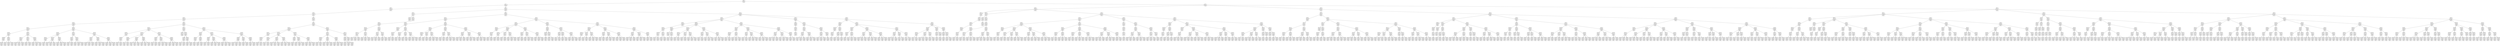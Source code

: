 digraph g {
node [shape = Mrecord];
nodo0[label="{EO: 0|cost: 0.0|A: null}"]
nodo1[label="{EO: 1|cost: 1.0|A: Go5}"]
nodo3[label="{EO: 3|cost: 2.0|A: Go6|Posicion:\n5}"]
nodo8[label="{EO: 8|cost: 3.0|A: Go7|Posicion:\n6}"]
nodo20[label="{EO: 20|cost: 4.0|A: Go8|Posicion:\n7}"]
nodo49[label="{EO: 49|cost: 5.0|A: Go9|Posicion:\n8}"]
nodo111[label="{EO: 111|cost: 6.0|A: Go10|Posicion:\n9}"]
nodo254[label="{EO: 254|cost: 7.0|A: Go11|Posicion:\n10}"]
nodo569[label="{EO: 569|cost: 8.0|A: Go12|Posicion:\n11}"]
nodo1236[label="{EO: 1236|cost: 9.0|A: Go14|Posicion:\n12}"]

nodo569 -> nodo1236;

nodo254 -> nodo569;
nodo570[label="{EO: 570|cost: 8.0|A: Go15|Posicion:\n11}"]
nodo1237[label="{EO: 1237|cost: 9.0|A: Go14|Posicion:\n15}"]

nodo570 -> nodo1237;
nodo1238[label="{EO: 1238|cost: 9.0|A: Go16|Posicion:\n15}"]

nodo570 -> nodo1238;
nodo1239[label="{EO: 1239|cost: 9.0|A: Go24|Posicion:\n15}"]

nodo570 -> nodo1239;

nodo254 -> nodo570;

nodo111 -> nodo254;
nodo255[label="{EO: 255|cost: 7.0|A: Go16|Posicion:\n10}"]
nodo571[label="{EO: 571|cost: 8.0|A: Go15|Posicion:\n16}"]
nodo1240[label="{EO: 1240|cost: 9.0|A: Go11|Posicion:\n15}"]

nodo571 -> nodo1240;
nodo1241[label="{EO: 1241|cost: 9.0|A: Go14|Posicion:\n15}"]

nodo571 -> nodo1241;
nodo1242[label="{EO: 1242|cost: 9.0|A: Go24|Posicion:\n15}"]

nodo571 -> nodo1242;

nodo255 -> nodo571;
nodo572[label="{EO: 572|cost: 8.0|A: Go17|Posicion:\n16}"]
nodo1243[label="{EO: 1243|cost: 9.0|A: Go18|Posicion:\n17}"]

nodo572 -> nodo1243;
nodo1244[label="{EO: 1244|cost: 9.0|A: Go22|Posicion:\n17}"]

nodo572 -> nodo1244;

nodo255 -> nodo572;
nodo573[label="{EO: 573|cost: 8.0|A: Go23|Posicion:\n16}"]
nodo1245[label="{EO: 1245|cost: 9.0|A: Go22|Posicion:\n23}"]

nodo573 -> nodo1245;
nodo1246[label="{EO: 1246|cost: 9.0|A: Go24|Posicion:\n23}"]

nodo573 -> nodo1246;
nodo1247[label="{EO: 1247|cost: 9.0|A: Go28|Posicion:\n23}"]

nodo573 -> nodo1247;

nodo255 -> nodo573;

nodo111 -> nodo255;

nodo49 -> nodo111;
nodo112[label="{EO: 112|cost: 6.0|A: Go17|Posicion:\n9}"]
nodo256[label="{EO: 256|cost: 7.0|A: Go16|Posicion:\n17}"]
nodo574[label="{EO: 574|cost: 8.0|A: Go10|Posicion:\n16}"]
nodo1248[label="{EO: 1248|cost: 9.0|A: Go11|Posicion:\n10}"]

nodo574 -> nodo1248;

nodo256 -> nodo574;
nodo575[label="{EO: 575|cost: 8.0|A: Go15|Posicion:\n16}"]
nodo1249[label="{EO: 1249|cost: 9.0|A: Go11|Posicion:\n15}"]

nodo575 -> nodo1249;
nodo1250[label="{EO: 1250|cost: 9.0|A: Go14|Posicion:\n15}"]

nodo575 -> nodo1250;
nodo1251[label="{EO: 1251|cost: 9.0|A: Go24|Posicion:\n15}"]

nodo575 -> nodo1251;

nodo256 -> nodo575;
nodo576[label="{EO: 576|cost: 8.0|A: Go23|Posicion:\n16}"]
nodo1252[label="{EO: 1252|cost: 9.0|A: Go22|Posicion:\n23}"]

nodo576 -> nodo1252;
nodo1253[label="{EO: 1253|cost: 9.0|A: Go24|Posicion:\n23}"]

nodo576 -> nodo1253;
nodo1254[label="{EO: 1254|cost: 9.0|A: Go28|Posicion:\n23}"]

nodo576 -> nodo1254;

nodo256 -> nodo576;

nodo112 -> nodo256;
nodo257[label="{EO: 257|cost: 7.0|A: Go18|Posicion:\n17}"]
nodo577[label="{EO: 577|cost: 8.0|A: Go19|Posicion:\n18}"]
nodo1255[label="{EO: 1255|cost: 9.0|A: Go13|Posicion:\n19}"]

nodo577 -> nodo1255;
nodo1256[label="{EO: 1256|cost: 9.0|A: Go20|Posicion:\n19}"]

nodo577 -> nodo1256;

nodo257 -> nodo577;
nodo578[label="{EO: 578|cost: 8.0|A: Go21|Posicion:\n18}"]
nodo1257[label="{EO: 1257|cost: 9.0|A: Go20|Posicion:\n21}"]

nodo578 -> nodo1257;
nodo1258[label="{EO: 1258|cost: 9.0|A: Go22|Posicion:\n21}"]

nodo578 -> nodo1258;
nodo1259[label="{EO: 1259|cost: 9.0|A: Go30|Posicion:\n21}"]

nodo578 -> nodo1259;

nodo257 -> nodo578;

nodo112 -> nodo257;
nodo258[label="{EO: 258|cost: 7.0|A: Go22|Posicion:\n17}"]
nodo579[label="{EO: 579|cost: 8.0|A: Go21|Posicion:\n22}"]
nodo1260[label="{EO: 1260|cost: 9.0|A: Go18|Posicion:\n21}"]

nodo579 -> nodo1260;
nodo1261[label="{EO: 1261|cost: 9.0|A: Go20|Posicion:\n21}"]

nodo579 -> nodo1261;
nodo1262[label="{EO: 1262|cost: 9.0|A: Go30|Posicion:\n21}"]

nodo579 -> nodo1262;

nodo258 -> nodo579;
nodo580[label="{EO: 580|cost: 8.0|A: Go23|Posicion:\n22}"]
nodo1263[label="{EO: 1263|cost: 9.0|A: Go16|Posicion:\n23}"]

nodo580 -> nodo1263;
nodo1264[label="{EO: 1264|cost: 9.0|A: Go24|Posicion:\n23}"]

nodo580 -> nodo1264;
nodo1265[label="{EO: 1265|cost: 9.0|A: Go28|Posicion:\n23}"]

nodo580 -> nodo1265;

nodo258 -> nodo580;
nodo581[label="{EO: 581|cost: 8.0|A: Go29|Posicion:\n22}"]
nodo1266[label="{EO: 1266|cost: 9.0|A: Go28|Posicion:\n29}"]

nodo581 -> nodo1266;
nodo1267[label="{EO: 1267|cost: 9.0|A: Go30|Posicion:\n29}"]

nodo581 -> nodo1267;
nodo1268[label="{EO: 1268|cost: 9.0|A: Go34|Posicion:\n29}"]

nodo581 -> nodo1268;

nodo258 -> nodo581;

nodo112 -> nodo258;

nodo49 -> nodo112;

nodo20 -> nodo49;
nodo50[label="{EO: 50|cost: 5.0|A: Go18|Posicion:\n8}"]
nodo113[label="{EO: 113|cost: 6.0|A: Go17|Posicion:\n18}"]
nodo259[label="{EO: 259|cost: 7.0|A: Go9|Posicion:\n17}"]
nodo582[label="{EO: 582|cost: 8.0|A: Go10|Posicion:\n9}"]
nodo1269[label="{EO: 1269|cost: 9.0|A: Go11|Posicion:\n10}"]

nodo582 -> nodo1269;
nodo1270[label="{EO: 1270|cost: 9.0|A: Go16|Posicion:\n10}"]

nodo582 -> nodo1270;

nodo259 -> nodo582;

nodo113 -> nodo259;
nodo260[label="{EO: 260|cost: 7.0|A: Go16|Posicion:\n17}"]
nodo583[label="{EO: 583|cost: 8.0|A: Go10|Posicion:\n16}"]
nodo1271[label="{EO: 1271|cost: 9.0|A: Go9|Posicion:\n10}"]

nodo583 -> nodo1271;
nodo1272[label="{EO: 1272|cost: 9.0|A: Go11|Posicion:\n10}"]

nodo583 -> nodo1272;

nodo260 -> nodo583;
nodo584[label="{EO: 584|cost: 8.0|A: Go15|Posicion:\n16}"]
nodo1273[label="{EO: 1273|cost: 9.0|A: Go11|Posicion:\n15}"]

nodo584 -> nodo1273;
nodo1274[label="{EO: 1274|cost: 9.0|A: Go14|Posicion:\n15}"]

nodo584 -> nodo1274;
nodo1275[label="{EO: 1275|cost: 9.0|A: Go24|Posicion:\n15}"]

nodo584 -> nodo1275;

nodo260 -> nodo584;
nodo585[label="{EO: 585|cost: 8.0|A: Go23|Posicion:\n16}"]
nodo1276[label="{EO: 1276|cost: 9.0|A: Go22|Posicion:\n23}"]

nodo585 -> nodo1276;
nodo1277[label="{EO: 1277|cost: 9.0|A: Go24|Posicion:\n23}"]

nodo585 -> nodo1277;
nodo1278[label="{EO: 1278|cost: 9.0|A: Go28|Posicion:\n23}"]

nodo585 -> nodo1278;

nodo260 -> nodo585;

nodo113 -> nodo260;
nodo261[label="{EO: 261|cost: 7.0|A: Go22|Posicion:\n17}"]
nodo586[label="{EO: 586|cost: 8.0|A: Go21|Posicion:\n22}"]
nodo1279[label="{EO: 1279|cost: 9.0|A: Go20|Posicion:\n21}"]

nodo586 -> nodo1279;
nodo1280[label="{EO: 1280|cost: 9.0|A: Go30|Posicion:\n21}"]

nodo586 -> nodo1280;

nodo261 -> nodo586;
nodo587[label="{EO: 587|cost: 8.0|A: Go23|Posicion:\n22}"]
nodo1281[label="{EO: 1281|cost: 9.0|A: Go16|Posicion:\n23}"]

nodo587 -> nodo1281;
nodo1282[label="{EO: 1282|cost: 9.0|A: Go24|Posicion:\n23}"]

nodo587 -> nodo1282;
nodo1283[label="{EO: 1283|cost: 9.0|A: Go28|Posicion:\n23}"]

nodo587 -> nodo1283;

nodo261 -> nodo587;
nodo588[label="{EO: 588|cost: 8.0|A: Go29|Posicion:\n22}"]
nodo1284[label="{EO: 1284|cost: 9.0|A: Go28|Posicion:\n29}"]

nodo588 -> nodo1284;
nodo1285[label="{EO: 1285|cost: 9.0|A: Go30|Posicion:\n29}"]

nodo588 -> nodo1285;
nodo1286[label="{EO: 1286|cost: 9.0|A: Go34|Posicion:\n29}"]

nodo588 -> nodo1286;

nodo261 -> nodo588;

nodo113 -> nodo261;

nodo50 -> nodo113;
nodo114[label="{EO: 114|cost: 6.0|A: Go19|Posicion:\n18}"]
nodo262[label="{EO: 262|cost: 7.0|A: Go13|Posicion:\n19}"]

nodo114 -> nodo262;
nodo263[label="{EO: 263|cost: 7.0|A: Go20|Posicion:\n19}"]
nodo589[label="{EO: 589|cost: 8.0|A: Go21|Posicion:\n20}"]
nodo1287[label="{EO: 1287|cost: 9.0|A: Go22|Posicion:\n21}"]

nodo589 -> nodo1287;
nodo1288[label="{EO: 1288|cost: 9.0|A: Go30|Posicion:\n21}"]

nodo589 -> nodo1288;

nodo263 -> nodo589;
nodo590[label="{EO: 590|cost: 8.0|A: Go31|Posicion:\n20}"]
nodo1289[label="{EO: 1289|cost: 9.0|A: Go30|Posicion:\n31}"]

nodo590 -> nodo1289;
nodo1290[label="{EO: 1290|cost: 9.0|A: Go32|Posicion:\n31}"]

nodo590 -> nodo1290;

nodo263 -> nodo590;

nodo114 -> nodo263;

nodo50 -> nodo114;
nodo115[label="{EO: 115|cost: 6.0|A: Go21|Posicion:\n18}"]
nodo264[label="{EO: 264|cost: 7.0|A: Go20|Posicion:\n21}"]
nodo591[label="{EO: 591|cost: 8.0|A: Go19|Posicion:\n20}"]
nodo1291[label="{EO: 1291|cost: 9.0|A: Go13|Posicion:\n19}"]

nodo591 -> nodo1291;

nodo264 -> nodo591;
nodo592[label="{EO: 592|cost: 8.0|A: Go31|Posicion:\n20}"]
nodo1292[label="{EO: 1292|cost: 9.0|A: Go30|Posicion:\n31}"]

nodo592 -> nodo1292;
nodo1293[label="{EO: 1293|cost: 9.0|A: Go32|Posicion:\n31}"]

nodo592 -> nodo1293;

nodo264 -> nodo592;

nodo115 -> nodo264;
nodo265[label="{EO: 265|cost: 7.0|A: Go22|Posicion:\n21}"]
nodo593[label="{EO: 593|cost: 8.0|A: Go17|Posicion:\n22}"]
nodo1294[label="{EO: 1294|cost: 9.0|A: Go9|Posicion:\n17}"]

nodo593 -> nodo1294;
nodo1295[label="{EO: 1295|cost: 9.0|A: Go16|Posicion:\n17}"]

nodo593 -> nodo1295;

nodo265 -> nodo593;
nodo594[label="{EO: 594|cost: 8.0|A: Go23|Posicion:\n22}"]
nodo1296[label="{EO: 1296|cost: 9.0|A: Go16|Posicion:\n23}"]

nodo594 -> nodo1296;
nodo1297[label="{EO: 1297|cost: 9.0|A: Go24|Posicion:\n23}"]

nodo594 -> nodo1297;
nodo1298[label="{EO: 1298|cost: 9.0|A: Go28|Posicion:\n23}"]

nodo594 -> nodo1298;

nodo265 -> nodo594;
nodo595[label="{EO: 595|cost: 8.0|A: Go29|Posicion:\n22}"]
nodo1299[label="{EO: 1299|cost: 9.0|A: Go28|Posicion:\n29}"]

nodo595 -> nodo1299;
nodo1300[label="{EO: 1300|cost: 9.0|A: Go30|Posicion:\n29}"]

nodo595 -> nodo1300;
nodo1301[label="{EO: 1301|cost: 9.0|A: Go34|Posicion:\n29}"]

nodo595 -> nodo1301;

nodo265 -> nodo595;

nodo115 -> nodo265;
nodo266[label="{EO: 266|cost: 7.0|A: Go30|Posicion:\n21}"]
nodo596[label="{EO: 596|cost: 8.0|A: Go29|Posicion:\n30}"]
nodo1302[label="{EO: 1302|cost: 9.0|A: Go22|Posicion:\n29}"]

nodo596 -> nodo1302;
nodo1303[label="{EO: 1303|cost: 9.0|A: Go28|Posicion:\n29}"]

nodo596 -> nodo1303;
nodo1304[label="{EO: 1304|cost: 9.0|A: Go34|Posicion:\n29}"]

nodo596 -> nodo1304;

nodo266 -> nodo596;
nodo597[label="{EO: 597|cost: 8.0|A: Go31|Posicion:\n30}"]
nodo1305[label="{EO: 1305|cost: 9.0|A: Go20|Posicion:\n31}"]

nodo597 -> nodo1305;
nodo1306[label="{EO: 1306|cost: 9.0|A: Go32|Posicion:\n31}"]

nodo597 -> nodo1306;

nodo266 -> nodo597;
nodo598[label="{EO: 598|cost: 8.0|A: Go33|Posicion:\n30}"]
nodo1307[label="{EO: 1307|cost: 9.0|A: Go32|Posicion:\n33}"]

nodo598 -> nodo1307;
nodo1308[label="{EO: 1308|cost: 9.0|A: Go34|Posicion:\n33}"]

nodo598 -> nodo1308;

nodo266 -> nodo598;

nodo115 -> nodo266;

nodo50 -> nodo115;

nodo20 -> nodo50;

nodo8 -> nodo20;
nodo21[label="{EO: 21|cost: 4.0|A: Go13|Posicion:\n7}"]
nodo51[label="{EO: 51|cost: 5.0|A: Go19|Posicion:\n13}"]
nodo116[label="{EO: 116|cost: 6.0|A: Go18|Posicion:\n19}"]
nodo267[label="{EO: 267|cost: 7.0|A: Go8|Posicion:\n18}"]
nodo599[label="{EO: 599|cost: 8.0|A: Go9|Posicion:\n8}"]
nodo1309[label="{EO: 1309|cost: 9.0|A: Go10|Posicion:\n9}"]

nodo599 -> nodo1309;
nodo1310[label="{EO: 1310|cost: 9.0|A: Go17|Posicion:\n9}"]

nodo599 -> nodo1310;

nodo267 -> nodo599;

nodo116 -> nodo267;
nodo268[label="{EO: 268|cost: 7.0|A: Go17|Posicion:\n18}"]
nodo600[label="{EO: 600|cost: 8.0|A: Go9|Posicion:\n17}"]
nodo1311[label="{EO: 1311|cost: 9.0|A: Go8|Posicion:\n9}"]

nodo600 -> nodo1311;
nodo1312[label="{EO: 1312|cost: 9.0|A: Go10|Posicion:\n9}"]

nodo600 -> nodo1312;

nodo268 -> nodo600;
nodo601[label="{EO: 601|cost: 8.0|A: Go16|Posicion:\n17}"]
nodo1313[label="{EO: 1313|cost: 9.0|A: Go10|Posicion:\n16}"]

nodo601 -> nodo1313;
nodo1314[label="{EO: 1314|cost: 9.0|A: Go15|Posicion:\n16}"]

nodo601 -> nodo1314;
nodo1315[label="{EO: 1315|cost: 9.0|A: Go23|Posicion:\n16}"]

nodo601 -> nodo1315;

nodo268 -> nodo601;
nodo602[label="{EO: 602|cost: 8.0|A: Go22|Posicion:\n17}"]
nodo1316[label="{EO: 1316|cost: 9.0|A: Go21|Posicion:\n22}"]

nodo602 -> nodo1316;
nodo1317[label="{EO: 1317|cost: 9.0|A: Go23|Posicion:\n22}"]

nodo602 -> nodo1317;
nodo1318[label="{EO: 1318|cost: 9.0|A: Go29|Posicion:\n22}"]

nodo602 -> nodo1318;

nodo268 -> nodo602;

nodo116 -> nodo268;
nodo269[label="{EO: 269|cost: 7.0|A: Go21|Posicion:\n18}"]
nodo603[label="{EO: 603|cost: 8.0|A: Go20|Posicion:\n21}"]
nodo1319[label="{EO: 1319|cost: 9.0|A: Go31|Posicion:\n20}"]

nodo603 -> nodo1319;

nodo269 -> nodo603;
nodo604[label="{EO: 604|cost: 8.0|A: Go22|Posicion:\n21}"]
nodo1320[label="{EO: 1320|cost: 9.0|A: Go17|Posicion:\n22}"]

nodo604 -> nodo1320;
nodo1321[label="{EO: 1321|cost: 9.0|A: Go23|Posicion:\n22}"]

nodo604 -> nodo1321;
nodo1322[label="{EO: 1322|cost: 9.0|A: Go29|Posicion:\n22}"]

nodo604 -> nodo1322;

nodo269 -> nodo604;
nodo605[label="{EO: 605|cost: 8.0|A: Go30|Posicion:\n21}"]
nodo1323[label="{EO: 1323|cost: 9.0|A: Go29|Posicion:\n30}"]

nodo605 -> nodo1323;
nodo1324[label="{EO: 1324|cost: 9.0|A: Go31|Posicion:\n30}"]

nodo605 -> nodo1324;
nodo1325[label="{EO: 1325|cost: 9.0|A: Go33|Posicion:\n30}"]

nodo605 -> nodo1325;

nodo269 -> nodo605;

nodo116 -> nodo269;

nodo51 -> nodo116;
nodo117[label="{EO: 117|cost: 6.0|A: Go20|Posicion:\n19}"]
nodo270[label="{EO: 270|cost: 7.0|A: Go21|Posicion:\n20}"]
nodo606[label="{EO: 606|cost: 8.0|A: Go18|Posicion:\n21}"]
nodo1326[label="{EO: 1326|cost: 9.0|A: Go8|Posicion:\n18}"]

nodo606 -> nodo1326;
nodo1327[label="{EO: 1327|cost: 9.0|A: Go17|Posicion:\n18}"]

nodo606 -> nodo1327;

nodo270 -> nodo606;
nodo607[label="{EO: 607|cost: 8.0|A: Go22|Posicion:\n21}"]
nodo1328[label="{EO: 1328|cost: 9.0|A: Go17|Posicion:\n22}"]

nodo607 -> nodo1328;
nodo1329[label="{EO: 1329|cost: 9.0|A: Go23|Posicion:\n22}"]

nodo607 -> nodo1329;
nodo1330[label="{EO: 1330|cost: 9.0|A: Go29|Posicion:\n22}"]

nodo607 -> nodo1330;

nodo270 -> nodo607;
nodo608[label="{EO: 608|cost: 8.0|A: Go30|Posicion:\n21}"]
nodo1331[label="{EO: 1331|cost: 9.0|A: Go29|Posicion:\n30}"]

nodo608 -> nodo1331;
nodo1332[label="{EO: 1332|cost: 9.0|A: Go31|Posicion:\n30}"]

nodo608 -> nodo1332;
nodo1333[label="{EO: 1333|cost: 9.0|A: Go33|Posicion:\n30}"]

nodo608 -> nodo1333;

nodo270 -> nodo608;

nodo117 -> nodo270;
nodo271[label="{EO: 271|cost: 7.0|A: Go31|Posicion:\n20}"]
nodo609[label="{EO: 609|cost: 8.0|A: Go30|Posicion:\n31}"]
nodo1334[label="{EO: 1334|cost: 9.0|A: Go21|Posicion:\n30}"]

nodo609 -> nodo1334;
nodo1335[label="{EO: 1335|cost: 9.0|A: Go29|Posicion:\n30}"]

nodo609 -> nodo1335;
nodo1336[label="{EO: 1336|cost: 9.0|A: Go33|Posicion:\n30}"]

nodo609 -> nodo1336;

nodo271 -> nodo609;
nodo610[label="{EO: 610|cost: 8.0|A: Go32|Posicion:\n31}"]

nodo271 -> nodo610;

nodo117 -> nodo271;

nodo51 -> nodo117;

nodo21 -> nodo51;

nodo8 -> nodo21;

nodo3 -> nodo8;

nodo1 -> nodo3;
nodo4[label="{EO: 4|cost: 2.0|A: Go8|Posicion:\n5}"]
nodo9[label="{EO: 9|cost: 3.0|A: Go7|Posicion:\n8}"]
nodo22[label="{EO: 22|cost: 4.0|A: Go6|Posicion:\n7}"]

nodo9 -> nodo22;
nodo23[label="{EO: 23|cost: 4.0|A: Go13|Posicion:\n7}"]
nodo52[label="{EO: 52|cost: 5.0|A: Go19|Posicion:\n13}"]
nodo118[label="{EO: 118|cost: 6.0|A: Go18|Posicion:\n19}"]
nodo272[label="{EO: 272|cost: 7.0|A: Go17|Posicion:\n18}"]
nodo611[label="{EO: 611|cost: 8.0|A: Go9|Posicion:\n17}"]

nodo272 -> nodo611;
nodo612[label="{EO: 612|cost: 8.0|A: Go16|Posicion:\n17}"]

nodo272 -> nodo612;
nodo613[label="{EO: 613|cost: 8.0|A: Go22|Posicion:\n17}"]

nodo272 -> nodo613;

nodo118 -> nodo272;
nodo273[label="{EO: 273|cost: 7.0|A: Go21|Posicion:\n18}"]
nodo614[label="{EO: 614|cost: 8.0|A: Go20|Posicion:\n21}"]

nodo273 -> nodo614;
nodo615[label="{EO: 615|cost: 8.0|A: Go22|Posicion:\n21}"]

nodo273 -> nodo615;
nodo616[label="{EO: 616|cost: 8.0|A: Go30|Posicion:\n21}"]

nodo273 -> nodo616;

nodo118 -> nodo273;

nodo52 -> nodo118;
nodo119[label="{EO: 119|cost: 6.0|A: Go20|Posicion:\n19}"]
nodo274[label="{EO: 274|cost: 7.0|A: Go21|Posicion:\n20}"]
nodo617[label="{EO: 617|cost: 8.0|A: Go18|Posicion:\n21}"]

nodo274 -> nodo617;
nodo618[label="{EO: 618|cost: 8.0|A: Go22|Posicion:\n21}"]

nodo274 -> nodo618;
nodo619[label="{EO: 619|cost: 8.0|A: Go30|Posicion:\n21}"]

nodo274 -> nodo619;

nodo119 -> nodo274;
nodo275[label="{EO: 275|cost: 7.0|A: Go31|Posicion:\n20}"]
nodo620[label="{EO: 620|cost: 8.0|A: Go30|Posicion:\n31}"]

nodo275 -> nodo620;
nodo621[label="{EO: 621|cost: 8.0|A: Go32|Posicion:\n31}"]

nodo275 -> nodo621;

nodo119 -> nodo275;

nodo52 -> nodo119;

nodo23 -> nodo52;

nodo9 -> nodo23;

nodo4 -> nodo9;
nodo10[label="{EO: 10|cost: 3.0|A: Go9|Posicion:\n8}"]
nodo24[label="{EO: 24|cost: 4.0|A: Go10|Posicion:\n9}"]
nodo53[label="{EO: 53|cost: 5.0|A: Go11|Posicion:\n10}"]
nodo120[label="{EO: 120|cost: 6.0|A: Go12|Posicion:\n11}"]
nodo276[label="{EO: 276|cost: 7.0|A: Go14|Posicion:\n12}"]
nodo622[label="{EO: 622|cost: 8.0|A: Go15|Posicion:\n14}"]

nodo276 -> nodo622;
nodo623[label="{EO: 623|cost: 8.0|A: Go25|Posicion:\n14}"]

nodo276 -> nodo623;

nodo120 -> nodo276;

nodo53 -> nodo120;
nodo121[label="{EO: 121|cost: 6.0|A: Go15|Posicion:\n11}"]
nodo277[label="{EO: 277|cost: 7.0|A: Go14|Posicion:\n15}"]
nodo624[label="{EO: 624|cost: 8.0|A: Go12|Posicion:\n14}"]

nodo277 -> nodo624;
nodo625[label="{EO: 625|cost: 8.0|A: Go25|Posicion:\n14}"]

nodo277 -> nodo625;

nodo121 -> nodo277;
nodo278[label="{EO: 278|cost: 7.0|A: Go16|Posicion:\n15}"]
nodo626[label="{EO: 626|cost: 8.0|A: Go17|Posicion:\n16}"]

nodo278 -> nodo626;
nodo627[label="{EO: 627|cost: 8.0|A: Go23|Posicion:\n16}"]

nodo278 -> nodo627;

nodo121 -> nodo278;
nodo279[label="{EO: 279|cost: 7.0|A: Go24|Posicion:\n15}"]
nodo628[label="{EO: 628|cost: 8.0|A: Go23|Posicion:\n24}"]

nodo279 -> nodo628;
nodo629[label="{EO: 629|cost: 8.0|A: Go25|Posicion:\n24}"]

nodo279 -> nodo629;
nodo630[label="{EO: 630|cost: 8.0|A: Go27|Posicion:\n24}"]

nodo279 -> nodo630;

nodo121 -> nodo279;

nodo53 -> nodo121;

nodo24 -> nodo53;
nodo54[label="{EO: 54|cost: 5.0|A: Go16|Posicion:\n10}"]
nodo122[label="{EO: 122|cost: 6.0|A: Go15|Posicion:\n16}"]
nodo280[label="{EO: 280|cost: 7.0|A: Go11|Posicion:\n15}"]
nodo631[label="{EO: 631|cost: 8.0|A: Go12|Posicion:\n11}"]

nodo280 -> nodo631;

nodo122 -> nodo280;
nodo281[label="{EO: 281|cost: 7.0|A: Go14|Posicion:\n15}"]
nodo632[label="{EO: 632|cost: 8.0|A: Go12|Posicion:\n14}"]

nodo281 -> nodo632;
nodo633[label="{EO: 633|cost: 8.0|A: Go25|Posicion:\n14}"]

nodo281 -> nodo633;

nodo122 -> nodo281;
nodo282[label="{EO: 282|cost: 7.0|A: Go24|Posicion:\n15}"]
nodo634[label="{EO: 634|cost: 8.0|A: Go23|Posicion:\n24}"]

nodo282 -> nodo634;
nodo635[label="{EO: 635|cost: 8.0|A: Go25|Posicion:\n24}"]

nodo282 -> nodo635;
nodo636[label="{EO: 636|cost: 8.0|A: Go27|Posicion:\n24}"]

nodo282 -> nodo636;

nodo122 -> nodo282;

nodo54 -> nodo122;
nodo123[label="{EO: 123|cost: 6.0|A: Go17|Posicion:\n16}"]
nodo283[label="{EO: 283|cost: 7.0|A: Go18|Posicion:\n17}"]
nodo637[label="{EO: 637|cost: 8.0|A: Go19|Posicion:\n18}"]

nodo283 -> nodo637;
nodo638[label="{EO: 638|cost: 8.0|A: Go21|Posicion:\n18}"]

nodo283 -> nodo638;

nodo123 -> nodo283;
nodo284[label="{EO: 284|cost: 7.0|A: Go22|Posicion:\n17}"]
nodo639[label="{EO: 639|cost: 8.0|A: Go21|Posicion:\n22}"]

nodo284 -> nodo639;
nodo640[label="{EO: 640|cost: 8.0|A: Go23|Posicion:\n22}"]

nodo284 -> nodo640;
nodo641[label="{EO: 641|cost: 8.0|A: Go29|Posicion:\n22}"]

nodo284 -> nodo641;

nodo123 -> nodo284;

nodo54 -> nodo123;
nodo124[label="{EO: 124|cost: 6.0|A: Go23|Posicion:\n16}"]
nodo285[label="{EO: 285|cost: 7.0|A: Go22|Posicion:\n23}"]
nodo642[label="{EO: 642|cost: 8.0|A: Go17|Posicion:\n22}"]

nodo285 -> nodo642;
nodo643[label="{EO: 643|cost: 8.0|A: Go21|Posicion:\n22}"]

nodo285 -> nodo643;
nodo644[label="{EO: 644|cost: 8.0|A: Go29|Posicion:\n22}"]

nodo285 -> nodo644;

nodo124 -> nodo285;
nodo286[label="{EO: 286|cost: 7.0|A: Go24|Posicion:\n23}"]
nodo645[label="{EO: 645|cost: 8.0|A: Go15|Posicion:\n24}"]

nodo286 -> nodo645;
nodo646[label="{EO: 646|cost: 8.0|A: Go25|Posicion:\n24}"]

nodo286 -> nodo646;
nodo647[label="{EO: 647|cost: 8.0|A: Go27|Posicion:\n24}"]

nodo286 -> nodo647;

nodo124 -> nodo286;
nodo287[label="{EO: 287|cost: 7.0|A: Go28|Posicion:\n23}"]
nodo648[label="{EO: 648|cost: 8.0|A: Go27|Posicion:\n28}"]

nodo287 -> nodo648;
nodo649[label="{EO: 649|cost: 8.0|A: Go29|Posicion:\n28}"]

nodo287 -> nodo649;
nodo650[label="{EO: 650|cost: 8.0|A: Go35|Posicion:\n28}"]

nodo287 -> nodo650;

nodo124 -> nodo287;

nodo54 -> nodo124;

nodo24 -> nodo54;

nodo10 -> nodo24;
nodo25[label="{EO: 25|cost: 4.0|A: Go17|Posicion:\n9}"]
nodo55[label="{EO: 55|cost: 5.0|A: Go16|Posicion:\n17}"]
nodo125[label="{EO: 125|cost: 6.0|A: Go10|Posicion:\n16}"]
nodo288[label="{EO: 288|cost: 7.0|A: Go11|Posicion:\n10}"]
nodo651[label="{EO: 651|cost: 8.0|A: Go12|Posicion:\n11}"]

nodo288 -> nodo651;
nodo652[label="{EO: 652|cost: 8.0|A: Go15|Posicion:\n11}"]

nodo288 -> nodo652;

nodo125 -> nodo288;

nodo55 -> nodo125;
nodo126[label="{EO: 126|cost: 6.0|A: Go15|Posicion:\n16}"]
nodo289[label="{EO: 289|cost: 7.0|A: Go11|Posicion:\n15}"]
nodo653[label="{EO: 653|cost: 8.0|A: Go10|Posicion:\n11}"]

nodo289 -> nodo653;
nodo654[label="{EO: 654|cost: 8.0|A: Go12|Posicion:\n11}"]

nodo289 -> nodo654;

nodo126 -> nodo289;
nodo290[label="{EO: 290|cost: 7.0|A: Go14|Posicion:\n15}"]
nodo655[label="{EO: 655|cost: 8.0|A: Go12|Posicion:\n14}"]

nodo290 -> nodo655;
nodo656[label="{EO: 656|cost: 8.0|A: Go25|Posicion:\n14}"]

nodo290 -> nodo656;

nodo126 -> nodo290;
nodo291[label="{EO: 291|cost: 7.0|A: Go24|Posicion:\n15}"]
nodo657[label="{EO: 657|cost: 8.0|A: Go23|Posicion:\n24}"]

nodo291 -> nodo657;
nodo658[label="{EO: 658|cost: 8.0|A: Go25|Posicion:\n24}"]

nodo291 -> nodo658;
nodo659[label="{EO: 659|cost: 8.0|A: Go27|Posicion:\n24}"]

nodo291 -> nodo659;

nodo126 -> nodo291;

nodo55 -> nodo126;
nodo127[label="{EO: 127|cost: 6.0|A: Go23|Posicion:\n16}"]
nodo292[label="{EO: 292|cost: 7.0|A: Go22|Posicion:\n23}"]
nodo660[label="{EO: 660|cost: 8.0|A: Go21|Posicion:\n22}"]

nodo292 -> nodo660;
nodo661[label="{EO: 661|cost: 8.0|A: Go29|Posicion:\n22}"]

nodo292 -> nodo661;

nodo127 -> nodo292;
nodo293[label="{EO: 293|cost: 7.0|A: Go24|Posicion:\n23}"]
nodo662[label="{EO: 662|cost: 8.0|A: Go15|Posicion:\n24}"]

nodo293 -> nodo662;
nodo663[label="{EO: 663|cost: 8.0|A: Go25|Posicion:\n24}"]

nodo293 -> nodo663;
nodo664[label="{EO: 664|cost: 8.0|A: Go27|Posicion:\n24}"]

nodo293 -> nodo664;

nodo127 -> nodo293;
nodo294[label="{EO: 294|cost: 7.0|A: Go28|Posicion:\n23}"]
nodo665[label="{EO: 665|cost: 8.0|A: Go27|Posicion:\n28}"]

nodo294 -> nodo665;
nodo666[label="{EO: 666|cost: 8.0|A: Go29|Posicion:\n28}"]

nodo294 -> nodo666;
nodo667[label="{EO: 667|cost: 8.0|A: Go35|Posicion:\n28}"]

nodo294 -> nodo667;

nodo127 -> nodo294;

nodo55 -> nodo127;

nodo25 -> nodo55;
nodo56[label="{EO: 56|cost: 5.0|A: Go18|Posicion:\n17}"]
nodo128[label="{EO: 128|cost: 6.0|A: Go19|Posicion:\n18}"]
nodo295[label="{EO: 295|cost: 7.0|A: Go13|Posicion:\n19}"]
nodo668[label="{EO: 668|cost: 8.0|A: Go7|Posicion:\n13}"]

nodo295 -> nodo668;

nodo128 -> nodo295;
nodo296[label="{EO: 296|cost: 7.0|A: Go20|Posicion:\n19}"]
nodo669[label="{EO: 669|cost: 8.0|A: Go21|Posicion:\n20}"]

nodo296 -> nodo669;
nodo670[label="{EO: 670|cost: 8.0|A: Go31|Posicion:\n20}"]

nodo296 -> nodo670;

nodo128 -> nodo296;

nodo56 -> nodo128;
nodo129[label="{EO: 129|cost: 6.0|A: Go21|Posicion:\n18}"]
nodo297[label="{EO: 297|cost: 7.0|A: Go20|Posicion:\n21}"]
nodo671[label="{EO: 671|cost: 8.0|A: Go19|Posicion:\n20}"]

nodo297 -> nodo671;
nodo672[label="{EO: 672|cost: 8.0|A: Go31|Posicion:\n20}"]

nodo297 -> nodo672;

nodo129 -> nodo297;
nodo298[label="{EO: 298|cost: 7.0|A: Go22|Posicion:\n21}"]
nodo673[label="{EO: 673|cost: 8.0|A: Go23|Posicion:\n22}"]

nodo298 -> nodo673;
nodo674[label="{EO: 674|cost: 8.0|A: Go29|Posicion:\n22}"]

nodo298 -> nodo674;

nodo129 -> nodo298;
nodo299[label="{EO: 299|cost: 7.0|A: Go30|Posicion:\n21}"]
nodo675[label="{EO: 675|cost: 8.0|A: Go29|Posicion:\n30}"]

nodo299 -> nodo675;
nodo676[label="{EO: 676|cost: 8.0|A: Go31|Posicion:\n30}"]

nodo299 -> nodo676;
nodo677[label="{EO: 677|cost: 8.0|A: Go33|Posicion:\n30}"]

nodo299 -> nodo677;

nodo129 -> nodo299;

nodo56 -> nodo129;

nodo25 -> nodo56;
nodo57[label="{EO: 57|cost: 5.0|A: Go22|Posicion:\n17}"]
nodo130[label="{EO: 130|cost: 6.0|A: Go21|Posicion:\n22}"]
nodo300[label="{EO: 300|cost: 7.0|A: Go18|Posicion:\n21}"]
nodo678[label="{EO: 678|cost: 8.0|A: Go19|Posicion:\n18}"]

nodo300 -> nodo678;

nodo130 -> nodo300;
nodo301[label="{EO: 301|cost: 7.0|A: Go20|Posicion:\n21}"]
nodo679[label="{EO: 679|cost: 8.0|A: Go19|Posicion:\n20}"]

nodo301 -> nodo679;
nodo680[label="{EO: 680|cost: 8.0|A: Go31|Posicion:\n20}"]

nodo301 -> nodo680;

nodo130 -> nodo301;
nodo302[label="{EO: 302|cost: 7.0|A: Go30|Posicion:\n21}"]
nodo681[label="{EO: 681|cost: 8.0|A: Go29|Posicion:\n30}"]

nodo302 -> nodo681;
nodo682[label="{EO: 682|cost: 8.0|A: Go31|Posicion:\n30}"]

nodo302 -> nodo682;
nodo683[label="{EO: 683|cost: 8.0|A: Go33|Posicion:\n30}"]

nodo302 -> nodo683;

nodo130 -> nodo302;

nodo57 -> nodo130;
nodo131[label="{EO: 131|cost: 6.0|A: Go23|Posicion:\n22}"]
nodo303[label="{EO: 303|cost: 7.0|A: Go16|Posicion:\n23}"]
nodo684[label="{EO: 684|cost: 8.0|A: Go10|Posicion:\n16}"]

nodo303 -> nodo684;
nodo685[label="{EO: 685|cost: 8.0|A: Go15|Posicion:\n16}"]

nodo303 -> nodo685;

nodo131 -> nodo303;
nodo304[label="{EO: 304|cost: 7.0|A: Go24|Posicion:\n23}"]
nodo686[label="{EO: 686|cost: 8.0|A: Go15|Posicion:\n24}"]

nodo304 -> nodo686;
nodo687[label="{EO: 687|cost: 8.0|A: Go25|Posicion:\n24}"]

nodo304 -> nodo687;
nodo688[label="{EO: 688|cost: 8.0|A: Go27|Posicion:\n24}"]

nodo304 -> nodo688;

nodo131 -> nodo304;
nodo305[label="{EO: 305|cost: 7.0|A: Go28|Posicion:\n23}"]
nodo689[label="{EO: 689|cost: 8.0|A: Go27|Posicion:\n28}"]

nodo305 -> nodo689;
nodo690[label="{EO: 690|cost: 8.0|A: Go29|Posicion:\n28}"]

nodo305 -> nodo690;
nodo691[label="{EO: 691|cost: 8.0|A: Go35|Posicion:\n28}"]

nodo305 -> nodo691;

nodo131 -> nodo305;

nodo57 -> nodo131;
nodo132[label="{EO: 132|cost: 6.0|A: Go29|Posicion:\n22}"]
nodo306[label="{EO: 306|cost: 7.0|A: Go28|Posicion:\n29}"]
nodo692[label="{EO: 692|cost: 8.0|A: Go23|Posicion:\n28}"]

nodo306 -> nodo692;
nodo693[label="{EO: 693|cost: 8.0|A: Go27|Posicion:\n28}"]

nodo306 -> nodo693;
nodo694[label="{EO: 694|cost: 8.0|A: Go35|Posicion:\n28}"]

nodo306 -> nodo694;

nodo132 -> nodo306;
nodo307[label="{EO: 307|cost: 7.0|A: Go30|Posicion:\n29}"]
nodo695[label="{EO: 695|cost: 8.0|A: Go21|Posicion:\n30}"]

nodo307 -> nodo695;
nodo696[label="{EO: 696|cost: 8.0|A: Go31|Posicion:\n30}"]

nodo307 -> nodo696;
nodo697[label="{EO: 697|cost: 8.0|A: Go33|Posicion:\n30}"]

nodo307 -> nodo697;

nodo132 -> nodo307;
nodo308[label="{EO: 308|cost: 7.0|A: Go34|Posicion:\n29}"]
nodo698[label="{EO: 698|cost: 8.0|A: Go33|Posicion:\n34}"]

nodo308 -> nodo698;
nodo699[label="{EO: 699|cost: 8.0|A: Go35|Posicion:\n34}"]

nodo308 -> nodo699;

nodo132 -> nodo308;

nodo57 -> nodo132;

nodo25 -> nodo57;

nodo10 -> nodo25;

nodo4 -> nodo10;
nodo11[label="{EO: 11|cost: 3.0|A: Go18|Posicion:\n8}"]
nodo26[label="{EO: 26|cost: 4.0|A: Go17|Posicion:\n18}"]
nodo58[label="{EO: 58|cost: 5.0|A: Go9|Posicion:\n17}"]
nodo133[label="{EO: 133|cost: 6.0|A: Go10|Posicion:\n9}"]
nodo309[label="{EO: 309|cost: 7.0|A: Go11|Posicion:\n10}"]
nodo700[label="{EO: 700|cost: 8.0|A: Go12|Posicion:\n11}"]

nodo309 -> nodo700;
nodo701[label="{EO: 701|cost: 8.0|A: Go15|Posicion:\n11}"]

nodo309 -> nodo701;

nodo133 -> nodo309;
nodo310[label="{EO: 310|cost: 7.0|A: Go16|Posicion:\n10}"]
nodo702[label="{EO: 702|cost: 8.0|A: Go15|Posicion:\n16}"]

nodo310 -> nodo702;
nodo703[label="{EO: 703|cost: 8.0|A: Go23|Posicion:\n16}"]

nodo310 -> nodo703;

nodo133 -> nodo310;

nodo58 -> nodo133;

nodo26 -> nodo58;
nodo59[label="{EO: 59|cost: 5.0|A: Go16|Posicion:\n17}"]
nodo134[label="{EO: 134|cost: 6.0|A: Go10|Posicion:\n16}"]
nodo311[label="{EO: 311|cost: 7.0|A: Go9|Posicion:\n10}"]

nodo134 -> nodo311;
nodo312[label="{EO: 312|cost: 7.0|A: Go11|Posicion:\n10}"]
nodo704[label="{EO: 704|cost: 8.0|A: Go12|Posicion:\n11}"]

nodo312 -> nodo704;
nodo705[label="{EO: 705|cost: 8.0|A: Go15|Posicion:\n11}"]

nodo312 -> nodo705;

nodo134 -> nodo312;

nodo59 -> nodo134;
nodo135[label="{EO: 135|cost: 6.0|A: Go15|Posicion:\n16}"]
nodo313[label="{EO: 313|cost: 7.0|A: Go11|Posicion:\n15}"]
nodo706[label="{EO: 706|cost: 8.0|A: Go10|Posicion:\n11}"]

nodo313 -> nodo706;
nodo707[label="{EO: 707|cost: 8.0|A: Go12|Posicion:\n11}"]

nodo313 -> nodo707;

nodo135 -> nodo313;
nodo314[label="{EO: 314|cost: 7.0|A: Go14|Posicion:\n15}"]
nodo708[label="{EO: 708|cost: 8.0|A: Go12|Posicion:\n14}"]

nodo314 -> nodo708;
nodo709[label="{EO: 709|cost: 8.0|A: Go25|Posicion:\n14}"]

nodo314 -> nodo709;

nodo135 -> nodo314;
nodo315[label="{EO: 315|cost: 7.0|A: Go24|Posicion:\n15}"]
nodo710[label="{EO: 710|cost: 8.0|A: Go23|Posicion:\n24}"]

nodo315 -> nodo710;
nodo711[label="{EO: 711|cost: 8.0|A: Go25|Posicion:\n24}"]

nodo315 -> nodo711;
nodo712[label="{EO: 712|cost: 8.0|A: Go27|Posicion:\n24}"]

nodo315 -> nodo712;

nodo135 -> nodo315;

nodo59 -> nodo135;
nodo136[label="{EO: 136|cost: 6.0|A: Go23|Posicion:\n16}"]
nodo316[label="{EO: 316|cost: 7.0|A: Go22|Posicion:\n23}"]
nodo713[label="{EO: 713|cost: 8.0|A: Go21|Posicion:\n22}"]

nodo316 -> nodo713;
nodo714[label="{EO: 714|cost: 8.0|A: Go29|Posicion:\n22}"]

nodo316 -> nodo714;

nodo136 -> nodo316;
nodo317[label="{EO: 317|cost: 7.0|A: Go24|Posicion:\n23}"]
nodo715[label="{EO: 715|cost: 8.0|A: Go15|Posicion:\n24}"]

nodo317 -> nodo715;
nodo716[label="{EO: 716|cost: 8.0|A: Go25|Posicion:\n24}"]

nodo317 -> nodo716;
nodo717[label="{EO: 717|cost: 8.0|A: Go27|Posicion:\n24}"]

nodo317 -> nodo717;

nodo136 -> nodo317;
nodo318[label="{EO: 318|cost: 7.0|A: Go28|Posicion:\n23}"]
nodo718[label="{EO: 718|cost: 8.0|A: Go27|Posicion:\n28}"]

nodo318 -> nodo718;
nodo719[label="{EO: 719|cost: 8.0|A: Go29|Posicion:\n28}"]

nodo318 -> nodo719;
nodo720[label="{EO: 720|cost: 8.0|A: Go35|Posicion:\n28}"]

nodo318 -> nodo720;

nodo136 -> nodo318;

nodo59 -> nodo136;

nodo26 -> nodo59;
nodo60[label="{EO: 60|cost: 5.0|A: Go22|Posicion:\n17}"]
nodo137[label="{EO: 137|cost: 6.0|A: Go21|Posicion:\n22}"]
nodo319[label="{EO: 319|cost: 7.0|A: Go20|Posicion:\n21}"]
nodo721[label="{EO: 721|cost: 8.0|A: Go19|Posicion:\n20}"]

nodo319 -> nodo721;
nodo722[label="{EO: 722|cost: 8.0|A: Go31|Posicion:\n20}"]

nodo319 -> nodo722;

nodo137 -> nodo319;
nodo320[label="{EO: 320|cost: 7.0|A: Go30|Posicion:\n21}"]
nodo723[label="{EO: 723|cost: 8.0|A: Go29|Posicion:\n30}"]

nodo320 -> nodo723;
nodo724[label="{EO: 724|cost: 8.0|A: Go31|Posicion:\n30}"]

nodo320 -> nodo724;
nodo725[label="{EO: 725|cost: 8.0|A: Go33|Posicion:\n30}"]

nodo320 -> nodo725;

nodo137 -> nodo320;

nodo60 -> nodo137;
nodo138[label="{EO: 138|cost: 6.0|A: Go23|Posicion:\n22}"]
nodo321[label="{EO: 321|cost: 7.0|A: Go16|Posicion:\n23}"]
nodo726[label="{EO: 726|cost: 8.0|A: Go10|Posicion:\n16}"]

nodo321 -> nodo726;
nodo727[label="{EO: 727|cost: 8.0|A: Go15|Posicion:\n16}"]

nodo321 -> nodo727;

nodo138 -> nodo321;
nodo322[label="{EO: 322|cost: 7.0|A: Go24|Posicion:\n23}"]
nodo728[label="{EO: 728|cost: 8.0|A: Go15|Posicion:\n24}"]

nodo322 -> nodo728;
nodo729[label="{EO: 729|cost: 8.0|A: Go25|Posicion:\n24}"]

nodo322 -> nodo729;
nodo730[label="{EO: 730|cost: 8.0|A: Go27|Posicion:\n24}"]

nodo322 -> nodo730;

nodo138 -> nodo322;
nodo323[label="{EO: 323|cost: 7.0|A: Go28|Posicion:\n23}"]
nodo731[label="{EO: 731|cost: 8.0|A: Go27|Posicion:\n28}"]

nodo323 -> nodo731;
nodo732[label="{EO: 732|cost: 8.0|A: Go29|Posicion:\n28}"]

nodo323 -> nodo732;
nodo733[label="{EO: 733|cost: 8.0|A: Go35|Posicion:\n28}"]

nodo323 -> nodo733;

nodo138 -> nodo323;

nodo60 -> nodo138;
nodo139[label="{EO: 139|cost: 6.0|A: Go29|Posicion:\n22}"]
nodo324[label="{EO: 324|cost: 7.0|A: Go28|Posicion:\n29}"]
nodo734[label="{EO: 734|cost: 8.0|A: Go23|Posicion:\n28}"]

nodo324 -> nodo734;
nodo735[label="{EO: 735|cost: 8.0|A: Go27|Posicion:\n28}"]

nodo324 -> nodo735;
nodo736[label="{EO: 736|cost: 8.0|A: Go35|Posicion:\n28}"]

nodo324 -> nodo736;

nodo139 -> nodo324;
nodo325[label="{EO: 325|cost: 7.0|A: Go30|Posicion:\n29}"]
nodo737[label="{EO: 737|cost: 8.0|A: Go21|Posicion:\n30}"]

nodo325 -> nodo737;
nodo738[label="{EO: 738|cost: 8.0|A: Go31|Posicion:\n30}"]

nodo325 -> nodo738;
nodo739[label="{EO: 739|cost: 8.0|A: Go33|Posicion:\n30}"]

nodo325 -> nodo739;

nodo139 -> nodo325;
nodo326[label="{EO: 326|cost: 7.0|A: Go34|Posicion:\n29}"]
nodo740[label="{EO: 740|cost: 8.0|A: Go33|Posicion:\n34}"]

nodo326 -> nodo740;
nodo741[label="{EO: 741|cost: 8.0|A: Go35|Posicion:\n34}"]

nodo326 -> nodo741;

nodo139 -> nodo326;

nodo60 -> nodo139;

nodo26 -> nodo60;

nodo11 -> nodo26;
nodo27[label="{EO: 27|cost: 4.0|A: Go19|Posicion:\n18}"]
nodo61[label="{EO: 61|cost: 5.0|A: Go13|Posicion:\n19}"]
nodo140[label="{EO: 140|cost: 6.0|A: Go7|Posicion:\n13}"]
nodo327[label="{EO: 327|cost: 7.0|A: Go6|Posicion:\n7}"]

nodo140 -> nodo327;

nodo61 -> nodo140;

nodo27 -> nodo61;
nodo62[label="{EO: 62|cost: 5.0|A: Go20|Posicion:\n19}"]
nodo141[label="{EO: 141|cost: 6.0|A: Go21|Posicion:\n20}"]
nodo328[label="{EO: 328|cost: 7.0|A: Go22|Posicion:\n21}"]
nodo742[label="{EO: 742|cost: 8.0|A: Go17|Posicion:\n22}"]

nodo328 -> nodo742;
nodo743[label="{EO: 743|cost: 8.0|A: Go23|Posicion:\n22}"]

nodo328 -> nodo743;
nodo744[label="{EO: 744|cost: 8.0|A: Go29|Posicion:\n22}"]

nodo328 -> nodo744;

nodo141 -> nodo328;
nodo329[label="{EO: 329|cost: 7.0|A: Go30|Posicion:\n21}"]
nodo745[label="{EO: 745|cost: 8.0|A: Go29|Posicion:\n30}"]

nodo329 -> nodo745;
nodo746[label="{EO: 746|cost: 8.0|A: Go31|Posicion:\n30}"]

nodo329 -> nodo746;
nodo747[label="{EO: 747|cost: 8.0|A: Go33|Posicion:\n30}"]

nodo329 -> nodo747;

nodo141 -> nodo329;

nodo62 -> nodo141;
nodo142[label="{EO: 142|cost: 6.0|A: Go31|Posicion:\n20}"]
nodo330[label="{EO: 330|cost: 7.0|A: Go30|Posicion:\n31}"]
nodo748[label="{EO: 748|cost: 8.0|A: Go21|Posicion:\n30}"]

nodo330 -> nodo748;
nodo749[label="{EO: 749|cost: 8.0|A: Go29|Posicion:\n30}"]

nodo330 -> nodo749;
nodo750[label="{EO: 750|cost: 8.0|A: Go33|Posicion:\n30}"]

nodo330 -> nodo750;

nodo142 -> nodo330;
nodo331[label="{EO: 331|cost: 7.0|A: Go32|Posicion:\n31}"]
nodo751[label="{EO: 751|cost: 8.0|A: Go33|Posicion:\n32}"]

nodo331 -> nodo751;

nodo142 -> nodo331;

nodo62 -> nodo142;

nodo27 -> nodo62;

nodo11 -> nodo27;
nodo28[label="{EO: 28|cost: 4.0|A: Go21|Posicion:\n18}"]
nodo63[label="{EO: 63|cost: 5.0|A: Go20|Posicion:\n21}"]
nodo143[label="{EO: 143|cost: 6.0|A: Go19|Posicion:\n20}"]
nodo332[label="{EO: 332|cost: 7.0|A: Go13|Posicion:\n19}"]
nodo752[label="{EO: 752|cost: 8.0|A: Go7|Posicion:\n13}"]

nodo332 -> nodo752;

nodo143 -> nodo332;

nodo63 -> nodo143;
nodo144[label="{EO: 144|cost: 6.0|A: Go31|Posicion:\n20}"]
nodo333[label="{EO: 333|cost: 7.0|A: Go30|Posicion:\n31}"]
nodo753[label="{EO: 753|cost: 8.0|A: Go29|Posicion:\n30}"]

nodo333 -> nodo753;
nodo754[label="{EO: 754|cost: 8.0|A: Go33|Posicion:\n30}"]

nodo333 -> nodo754;

nodo144 -> nodo333;
nodo334[label="{EO: 334|cost: 7.0|A: Go32|Posicion:\n31}"]
nodo755[label="{EO: 755|cost: 8.0|A: Go33|Posicion:\n32}"]

nodo334 -> nodo755;

nodo144 -> nodo334;

nodo63 -> nodo144;

nodo28 -> nodo63;
nodo64[label="{EO: 64|cost: 5.0|A: Go22|Posicion:\n21}"]
nodo145[label="{EO: 145|cost: 6.0|A: Go17|Posicion:\n22}"]
nodo335[label="{EO: 335|cost: 7.0|A: Go9|Posicion:\n17}"]
nodo756[label="{EO: 756|cost: 8.0|A: Go10|Posicion:\n9}"]

nodo335 -> nodo756;

nodo145 -> nodo335;
nodo336[label="{EO: 336|cost: 7.0|A: Go16|Posicion:\n17}"]
nodo757[label="{EO: 757|cost: 8.0|A: Go10|Posicion:\n16}"]

nodo336 -> nodo757;
nodo758[label="{EO: 758|cost: 8.0|A: Go15|Posicion:\n16}"]

nodo336 -> nodo758;
nodo759[label="{EO: 759|cost: 8.0|A: Go23|Posicion:\n16}"]

nodo336 -> nodo759;

nodo145 -> nodo336;

nodo64 -> nodo145;
nodo146[label="{EO: 146|cost: 6.0|A: Go23|Posicion:\n22}"]
nodo337[label="{EO: 337|cost: 7.0|A: Go16|Posicion:\n23}"]
nodo760[label="{EO: 760|cost: 8.0|A: Go10|Posicion:\n16}"]

nodo337 -> nodo760;
nodo761[label="{EO: 761|cost: 8.0|A: Go15|Posicion:\n16}"]

nodo337 -> nodo761;
nodo762[label="{EO: 762|cost: 8.0|A: Go17|Posicion:\n16}"]

nodo337 -> nodo762;

nodo146 -> nodo337;
nodo338[label="{EO: 338|cost: 7.0|A: Go24|Posicion:\n23}"]
nodo763[label="{EO: 763|cost: 8.0|A: Go15|Posicion:\n24}"]

nodo338 -> nodo763;
nodo764[label="{EO: 764|cost: 8.0|A: Go25|Posicion:\n24}"]

nodo338 -> nodo764;
nodo765[label="{EO: 765|cost: 8.0|A: Go27|Posicion:\n24}"]

nodo338 -> nodo765;

nodo146 -> nodo338;
nodo339[label="{EO: 339|cost: 7.0|A: Go28|Posicion:\n23}"]
nodo766[label="{EO: 766|cost: 8.0|A: Go27|Posicion:\n28}"]

nodo339 -> nodo766;
nodo767[label="{EO: 767|cost: 8.0|A: Go29|Posicion:\n28}"]

nodo339 -> nodo767;
nodo768[label="{EO: 768|cost: 8.0|A: Go35|Posicion:\n28}"]

nodo339 -> nodo768;

nodo146 -> nodo339;

nodo64 -> nodo146;
nodo147[label="{EO: 147|cost: 6.0|A: Go29|Posicion:\n22}"]
nodo340[label="{EO: 340|cost: 7.0|A: Go28|Posicion:\n29}"]
nodo769[label="{EO: 769|cost: 8.0|A: Go23|Posicion:\n28}"]

nodo340 -> nodo769;
nodo770[label="{EO: 770|cost: 8.0|A: Go27|Posicion:\n28}"]

nodo340 -> nodo770;
nodo771[label="{EO: 771|cost: 8.0|A: Go35|Posicion:\n28}"]

nodo340 -> nodo771;

nodo147 -> nodo340;
nodo341[label="{EO: 341|cost: 7.0|A: Go30|Posicion:\n29}"]
nodo772[label="{EO: 772|cost: 8.0|A: Go31|Posicion:\n30}"]

nodo341 -> nodo772;
nodo773[label="{EO: 773|cost: 8.0|A: Go33|Posicion:\n30}"]

nodo341 -> nodo773;

nodo147 -> nodo341;
nodo342[label="{EO: 342|cost: 7.0|A: Go34|Posicion:\n29}"]
nodo774[label="{EO: 774|cost: 8.0|A: Go33|Posicion:\n34}"]

nodo342 -> nodo774;
nodo775[label="{EO: 775|cost: 8.0|A: Go35|Posicion:\n34}"]

nodo342 -> nodo775;

nodo147 -> nodo342;

nodo64 -> nodo147;

nodo28 -> nodo64;
nodo65[label="{EO: 65|cost: 5.0|A: Go30|Posicion:\n21}"]
nodo148[label="{EO: 148|cost: 6.0|A: Go29|Posicion:\n30}"]
nodo343[label="{EO: 343|cost: 7.0|A: Go22|Posicion:\n29}"]
nodo776[label="{EO: 776|cost: 8.0|A: Go17|Posicion:\n22}"]

nodo343 -> nodo776;
nodo777[label="{EO: 777|cost: 8.0|A: Go23|Posicion:\n22}"]

nodo343 -> nodo777;

nodo148 -> nodo343;
nodo344[label="{EO: 344|cost: 7.0|A: Go28|Posicion:\n29}"]
nodo778[label="{EO: 778|cost: 8.0|A: Go23|Posicion:\n28}"]

nodo344 -> nodo778;
nodo779[label="{EO: 779|cost: 8.0|A: Go27|Posicion:\n28}"]

nodo344 -> nodo779;
nodo780[label="{EO: 780|cost: 8.0|A: Go35|Posicion:\n28}"]

nodo344 -> nodo780;

nodo148 -> nodo344;
nodo345[label="{EO: 345|cost: 7.0|A: Go34|Posicion:\n29}"]
nodo781[label="{EO: 781|cost: 8.0|A: Go33|Posicion:\n34}"]

nodo345 -> nodo781;
nodo782[label="{EO: 782|cost: 8.0|A: Go35|Posicion:\n34}"]

nodo345 -> nodo782;

nodo148 -> nodo345;

nodo65 -> nodo148;
nodo149[label="{EO: 149|cost: 6.0|A: Go31|Posicion:\n30}"]
nodo346[label="{EO: 346|cost: 7.0|A: Go20|Posicion:\n31}"]
nodo783[label="{EO: 783|cost: 8.0|A: Go19|Posicion:\n20}"]

nodo346 -> nodo783;

nodo149 -> nodo346;
nodo347[label="{EO: 347|cost: 7.0|A: Go32|Posicion:\n31}"]
nodo784[label="{EO: 784|cost: 8.0|A: Go33|Posicion:\n32}"]

nodo347 -> nodo784;

nodo149 -> nodo347;

nodo65 -> nodo149;
nodo150[label="{EO: 150|cost: 6.0|A: Go33|Posicion:\n30}"]
nodo348[label="{EO: 348|cost: 7.0|A: Go32|Posicion:\n33}"]
nodo785[label="{EO: 785|cost: 8.0|A: Go31|Posicion:\n32}"]

nodo348 -> nodo785;

nodo150 -> nodo348;
nodo349[label="{EO: 349|cost: 7.0|A: Go34|Posicion:\n33}"]
nodo786[label="{EO: 786|cost: 8.0|A: Go29|Posicion:\n34}"]

nodo349 -> nodo786;
nodo787[label="{EO: 787|cost: 8.0|A: Go35|Posicion:\n34}"]

nodo349 -> nodo787;

nodo150 -> nodo349;

nodo65 -> nodo150;

nodo28 -> nodo65;

nodo11 -> nodo28;

nodo4 -> nodo11;

nodo1 -> nodo4;

nodo0 -> nodo1;
nodo2[label="{EO: 2|cost: 1.0|A: Go9}"]
nodo5[label="{EO: 5|cost: 2.0|A: Go8|Posicion:\n9}"]
nodo12[label="{EO: 12|cost: 3.0|A: Go5|Posicion:\n8}"]
nodo29[label="{EO: 29|cost: 4.0|A: Go6|Posicion:\n5}"]
nodo66[label="{EO: 66|cost: 5.0|A: Go7|Posicion:\n6}"]
nodo151[label="{EO: 151|cost: 6.0|A: Go13|Posicion:\n7}"]
nodo350[label="{EO: 350|cost: 7.0|A: Go19|Posicion:\n13}"]
nodo788[label="{EO: 788|cost: 8.0|A: Go18|Posicion:\n19}"]

nodo350 -> nodo788;
nodo789[label="{EO: 789|cost: 8.0|A: Go20|Posicion:\n19}"]

nodo350 -> nodo789;

nodo151 -> nodo350;

nodo66 -> nodo151;

nodo29 -> nodo66;

nodo12 -> nodo29;

nodo5 -> nodo12;
nodo13[label="{EO: 13|cost: 3.0|A: Go7|Posicion:\n8}"]
nodo30[label="{EO: 30|cost: 4.0|A: Go6|Posicion:\n7}"]
nodo67[label="{EO: 67|cost: 5.0|A: Go5|Posicion:\n6}"]

nodo30 -> nodo67;

nodo13 -> nodo30;
nodo31[label="{EO: 31|cost: 4.0|A: Go13|Posicion:\n7}"]
nodo68[label="{EO: 68|cost: 5.0|A: Go19|Posicion:\n13}"]
nodo152[label="{EO: 152|cost: 6.0|A: Go18|Posicion:\n19}"]
nodo351[label="{EO: 351|cost: 7.0|A: Go17|Posicion:\n18}"]
nodo790[label="{EO: 790|cost: 8.0|A: Go16|Posicion:\n17}"]

nodo351 -> nodo790;
nodo791[label="{EO: 791|cost: 8.0|A: Go22|Posicion:\n17}"]

nodo351 -> nodo791;

nodo152 -> nodo351;
nodo352[label="{EO: 352|cost: 7.0|A: Go21|Posicion:\n18}"]
nodo792[label="{EO: 792|cost: 8.0|A: Go20|Posicion:\n21}"]

nodo352 -> nodo792;
nodo793[label="{EO: 793|cost: 8.0|A: Go22|Posicion:\n21}"]

nodo352 -> nodo793;
nodo794[label="{EO: 794|cost: 8.0|A: Go30|Posicion:\n21}"]

nodo352 -> nodo794;

nodo152 -> nodo352;

nodo68 -> nodo152;
nodo153[label="{EO: 153|cost: 6.0|A: Go20|Posicion:\n19}"]
nodo353[label="{EO: 353|cost: 7.0|A: Go21|Posicion:\n20}"]
nodo795[label="{EO: 795|cost: 8.0|A: Go18|Posicion:\n21}"]

nodo353 -> nodo795;
nodo796[label="{EO: 796|cost: 8.0|A: Go22|Posicion:\n21}"]

nodo353 -> nodo796;
nodo797[label="{EO: 797|cost: 8.0|A: Go30|Posicion:\n21}"]

nodo353 -> nodo797;

nodo153 -> nodo353;
nodo354[label="{EO: 354|cost: 7.0|A: Go31|Posicion:\n20}"]
nodo798[label="{EO: 798|cost: 8.0|A: Go30|Posicion:\n31}"]

nodo354 -> nodo798;
nodo799[label="{EO: 799|cost: 8.0|A: Go32|Posicion:\n31}"]

nodo354 -> nodo799;

nodo153 -> nodo354;

nodo68 -> nodo153;

nodo31 -> nodo68;

nodo13 -> nodo31;

nodo5 -> nodo13;
nodo14[label="{EO: 14|cost: 3.0|A: Go18|Posicion:\n8}"]
nodo32[label="{EO: 32|cost: 4.0|A: Go17|Posicion:\n18}"]
nodo69[label="{EO: 69|cost: 5.0|A: Go16|Posicion:\n17}"]
nodo154[label="{EO: 154|cost: 6.0|A: Go10|Posicion:\n16}"]
nodo355[label="{EO: 355|cost: 7.0|A: Go11|Posicion:\n10}"]
nodo800[label="{EO: 800|cost: 8.0|A: Go12|Posicion:\n11}"]

nodo355 -> nodo800;
nodo801[label="{EO: 801|cost: 8.0|A: Go15|Posicion:\n11}"]

nodo355 -> nodo801;

nodo154 -> nodo355;

nodo69 -> nodo154;
nodo155[label="{EO: 155|cost: 6.0|A: Go15|Posicion:\n16}"]
nodo356[label="{EO: 356|cost: 7.0|A: Go11|Posicion:\n15}"]
nodo802[label="{EO: 802|cost: 8.0|A: Go10|Posicion:\n11}"]

nodo356 -> nodo802;
nodo803[label="{EO: 803|cost: 8.0|A: Go12|Posicion:\n11}"]

nodo356 -> nodo803;

nodo155 -> nodo356;
nodo357[label="{EO: 357|cost: 7.0|A: Go14|Posicion:\n15}"]
nodo804[label="{EO: 804|cost: 8.0|A: Go12|Posicion:\n14}"]

nodo357 -> nodo804;
nodo805[label="{EO: 805|cost: 8.0|A: Go25|Posicion:\n14}"]

nodo357 -> nodo805;

nodo155 -> nodo357;
nodo358[label="{EO: 358|cost: 7.0|A: Go24|Posicion:\n15}"]
nodo806[label="{EO: 806|cost: 8.0|A: Go23|Posicion:\n24}"]

nodo358 -> nodo806;
nodo807[label="{EO: 807|cost: 8.0|A: Go25|Posicion:\n24}"]

nodo358 -> nodo807;
nodo808[label="{EO: 808|cost: 8.0|A: Go27|Posicion:\n24}"]

nodo358 -> nodo808;

nodo155 -> nodo358;

nodo69 -> nodo155;
nodo156[label="{EO: 156|cost: 6.0|A: Go23|Posicion:\n16}"]
nodo359[label="{EO: 359|cost: 7.0|A: Go22|Posicion:\n23}"]
nodo809[label="{EO: 809|cost: 8.0|A: Go21|Posicion:\n22}"]

nodo359 -> nodo809;
nodo810[label="{EO: 810|cost: 8.0|A: Go29|Posicion:\n22}"]

nodo359 -> nodo810;

nodo156 -> nodo359;
nodo360[label="{EO: 360|cost: 7.0|A: Go24|Posicion:\n23}"]
nodo811[label="{EO: 811|cost: 8.0|A: Go15|Posicion:\n24}"]

nodo360 -> nodo811;
nodo812[label="{EO: 812|cost: 8.0|A: Go25|Posicion:\n24}"]

nodo360 -> nodo812;
nodo813[label="{EO: 813|cost: 8.0|A: Go27|Posicion:\n24}"]

nodo360 -> nodo813;

nodo156 -> nodo360;
nodo361[label="{EO: 361|cost: 7.0|A: Go28|Posicion:\n23}"]
nodo814[label="{EO: 814|cost: 8.0|A: Go27|Posicion:\n28}"]

nodo361 -> nodo814;
nodo815[label="{EO: 815|cost: 8.0|A: Go29|Posicion:\n28}"]

nodo361 -> nodo815;
nodo816[label="{EO: 816|cost: 8.0|A: Go35|Posicion:\n28}"]

nodo361 -> nodo816;

nodo156 -> nodo361;

nodo69 -> nodo156;

nodo32 -> nodo69;
nodo70[label="{EO: 70|cost: 5.0|A: Go22|Posicion:\n17}"]
nodo157[label="{EO: 157|cost: 6.0|A: Go21|Posicion:\n22}"]
nodo362[label="{EO: 362|cost: 7.0|A: Go20|Posicion:\n21}"]
nodo817[label="{EO: 817|cost: 8.0|A: Go19|Posicion:\n20}"]

nodo362 -> nodo817;
nodo818[label="{EO: 818|cost: 8.0|A: Go31|Posicion:\n20}"]

nodo362 -> nodo818;

nodo157 -> nodo362;
nodo363[label="{EO: 363|cost: 7.0|A: Go30|Posicion:\n21}"]
nodo819[label="{EO: 819|cost: 8.0|A: Go29|Posicion:\n30}"]

nodo363 -> nodo819;
nodo820[label="{EO: 820|cost: 8.0|A: Go31|Posicion:\n30}"]

nodo363 -> nodo820;
nodo821[label="{EO: 821|cost: 8.0|A: Go33|Posicion:\n30}"]

nodo363 -> nodo821;

nodo157 -> nodo363;

nodo70 -> nodo157;
nodo158[label="{EO: 158|cost: 6.0|A: Go23|Posicion:\n22}"]
nodo364[label="{EO: 364|cost: 7.0|A: Go16|Posicion:\n23}"]
nodo822[label="{EO: 822|cost: 8.0|A: Go10|Posicion:\n16}"]

nodo364 -> nodo822;
nodo823[label="{EO: 823|cost: 8.0|A: Go15|Posicion:\n16}"]

nodo364 -> nodo823;

nodo158 -> nodo364;
nodo365[label="{EO: 365|cost: 7.0|A: Go24|Posicion:\n23}"]
nodo824[label="{EO: 824|cost: 8.0|A: Go15|Posicion:\n24}"]

nodo365 -> nodo824;
nodo825[label="{EO: 825|cost: 8.0|A: Go25|Posicion:\n24}"]

nodo365 -> nodo825;
nodo826[label="{EO: 826|cost: 8.0|A: Go27|Posicion:\n24}"]

nodo365 -> nodo826;

nodo158 -> nodo365;
nodo366[label="{EO: 366|cost: 7.0|A: Go28|Posicion:\n23}"]
nodo827[label="{EO: 827|cost: 8.0|A: Go27|Posicion:\n28}"]

nodo366 -> nodo827;
nodo828[label="{EO: 828|cost: 8.0|A: Go29|Posicion:\n28}"]

nodo366 -> nodo828;
nodo829[label="{EO: 829|cost: 8.0|A: Go35|Posicion:\n28}"]

nodo366 -> nodo829;

nodo158 -> nodo366;

nodo70 -> nodo158;
nodo159[label="{EO: 159|cost: 6.0|A: Go29|Posicion:\n22}"]
nodo367[label="{EO: 367|cost: 7.0|A: Go28|Posicion:\n29}"]
nodo830[label="{EO: 830|cost: 8.0|A: Go23|Posicion:\n28}"]

nodo367 -> nodo830;
nodo831[label="{EO: 831|cost: 8.0|A: Go27|Posicion:\n28}"]

nodo367 -> nodo831;
nodo832[label="{EO: 832|cost: 8.0|A: Go35|Posicion:\n28}"]

nodo367 -> nodo832;

nodo159 -> nodo367;
nodo368[label="{EO: 368|cost: 7.0|A: Go30|Posicion:\n29}"]
nodo833[label="{EO: 833|cost: 8.0|A: Go21|Posicion:\n30}"]

nodo368 -> nodo833;
nodo834[label="{EO: 834|cost: 8.0|A: Go31|Posicion:\n30}"]

nodo368 -> nodo834;
nodo835[label="{EO: 835|cost: 8.0|A: Go33|Posicion:\n30}"]

nodo368 -> nodo835;

nodo159 -> nodo368;
nodo369[label="{EO: 369|cost: 7.0|A: Go34|Posicion:\n29}"]
nodo836[label="{EO: 836|cost: 8.0|A: Go33|Posicion:\n34}"]

nodo369 -> nodo836;
nodo837[label="{EO: 837|cost: 8.0|A: Go35|Posicion:\n34}"]

nodo369 -> nodo837;

nodo159 -> nodo369;

nodo70 -> nodo159;

nodo32 -> nodo70;

nodo14 -> nodo32;
nodo33[label="{EO: 33|cost: 4.0|A: Go19|Posicion:\n18}"]
nodo71[label="{EO: 71|cost: 5.0|A: Go13|Posicion:\n19}"]
nodo160[label="{EO: 160|cost: 6.0|A: Go7|Posicion:\n13}"]
nodo370[label="{EO: 370|cost: 7.0|A: Go6|Posicion:\n7}"]
nodo838[label="{EO: 838|cost: 8.0|A: Go5|Posicion:\n6}"]

nodo370 -> nodo838;

nodo160 -> nodo370;

nodo71 -> nodo160;

nodo33 -> nodo71;
nodo72[label="{EO: 72|cost: 5.0|A: Go20|Posicion:\n19}"]
nodo161[label="{EO: 161|cost: 6.0|A: Go21|Posicion:\n20}"]
nodo371[label="{EO: 371|cost: 7.0|A: Go22|Posicion:\n21}"]
nodo839[label="{EO: 839|cost: 8.0|A: Go17|Posicion:\n22}"]

nodo371 -> nodo839;
nodo840[label="{EO: 840|cost: 8.0|A: Go23|Posicion:\n22}"]

nodo371 -> nodo840;
nodo841[label="{EO: 841|cost: 8.0|A: Go29|Posicion:\n22}"]

nodo371 -> nodo841;

nodo161 -> nodo371;
nodo372[label="{EO: 372|cost: 7.0|A: Go30|Posicion:\n21}"]
nodo842[label="{EO: 842|cost: 8.0|A: Go29|Posicion:\n30}"]

nodo372 -> nodo842;
nodo843[label="{EO: 843|cost: 8.0|A: Go31|Posicion:\n30}"]

nodo372 -> nodo843;
nodo844[label="{EO: 844|cost: 8.0|A: Go33|Posicion:\n30}"]

nodo372 -> nodo844;

nodo161 -> nodo372;

nodo72 -> nodo161;
nodo162[label="{EO: 162|cost: 6.0|A: Go31|Posicion:\n20}"]
nodo373[label="{EO: 373|cost: 7.0|A: Go30|Posicion:\n31}"]
nodo845[label="{EO: 845|cost: 8.0|A: Go21|Posicion:\n30}"]

nodo373 -> nodo845;
nodo846[label="{EO: 846|cost: 8.0|A: Go29|Posicion:\n30}"]

nodo373 -> nodo846;
nodo847[label="{EO: 847|cost: 8.0|A: Go33|Posicion:\n30}"]

nodo373 -> nodo847;

nodo162 -> nodo373;
nodo374[label="{EO: 374|cost: 7.0|A: Go32|Posicion:\n31}"]
nodo848[label="{EO: 848|cost: 8.0|A: Go33|Posicion:\n32}"]

nodo374 -> nodo848;

nodo162 -> nodo374;

nodo72 -> nodo162;

nodo33 -> nodo72;

nodo14 -> nodo33;
nodo34[label="{EO: 34|cost: 4.0|A: Go21|Posicion:\n18}"]
nodo73[label="{EO: 73|cost: 5.0|A: Go20|Posicion:\n21}"]
nodo163[label="{EO: 163|cost: 6.0|A: Go19|Posicion:\n20}"]
nodo375[label="{EO: 375|cost: 7.0|A: Go13|Posicion:\n19}"]
nodo849[label="{EO: 849|cost: 8.0|A: Go7|Posicion:\n13}"]

nodo375 -> nodo849;

nodo163 -> nodo375;

nodo73 -> nodo163;
nodo164[label="{EO: 164|cost: 6.0|A: Go31|Posicion:\n20}"]
nodo376[label="{EO: 376|cost: 7.0|A: Go30|Posicion:\n31}"]
nodo850[label="{EO: 850|cost: 8.0|A: Go29|Posicion:\n30}"]

nodo376 -> nodo850;
nodo851[label="{EO: 851|cost: 8.0|A: Go33|Posicion:\n30}"]

nodo376 -> nodo851;

nodo164 -> nodo376;
nodo377[label="{EO: 377|cost: 7.0|A: Go32|Posicion:\n31}"]
nodo852[label="{EO: 852|cost: 8.0|A: Go33|Posicion:\n32}"]

nodo377 -> nodo852;

nodo164 -> nodo377;

nodo73 -> nodo164;

nodo34 -> nodo73;
nodo74[label="{EO: 74|cost: 5.0|A: Go22|Posicion:\n21}"]
nodo165[label="{EO: 165|cost: 6.0|A: Go17|Posicion:\n22}"]
nodo378[label="{EO: 378|cost: 7.0|A: Go16|Posicion:\n17}"]
nodo853[label="{EO: 853|cost: 8.0|A: Go10|Posicion:\n16}"]

nodo378 -> nodo853;
nodo854[label="{EO: 854|cost: 8.0|A: Go15|Posicion:\n16}"]

nodo378 -> nodo854;
nodo855[label="{EO: 855|cost: 8.0|A: Go23|Posicion:\n16}"]

nodo378 -> nodo855;

nodo165 -> nodo378;

nodo74 -> nodo165;
nodo166[label="{EO: 166|cost: 6.0|A: Go23|Posicion:\n22}"]
nodo379[label="{EO: 379|cost: 7.0|A: Go16|Posicion:\n23}"]
nodo856[label="{EO: 856|cost: 8.0|A: Go10|Posicion:\n16}"]

nodo379 -> nodo856;
nodo857[label="{EO: 857|cost: 8.0|A: Go15|Posicion:\n16}"]

nodo379 -> nodo857;
nodo858[label="{EO: 858|cost: 8.0|A: Go17|Posicion:\n16}"]

nodo379 -> nodo858;

nodo166 -> nodo379;
nodo380[label="{EO: 380|cost: 7.0|A: Go24|Posicion:\n23}"]
nodo859[label="{EO: 859|cost: 8.0|A: Go15|Posicion:\n24}"]

nodo380 -> nodo859;
nodo860[label="{EO: 860|cost: 8.0|A: Go25|Posicion:\n24}"]

nodo380 -> nodo860;
nodo861[label="{EO: 861|cost: 8.0|A: Go27|Posicion:\n24}"]

nodo380 -> nodo861;

nodo166 -> nodo380;
nodo381[label="{EO: 381|cost: 7.0|A: Go28|Posicion:\n23}"]
nodo862[label="{EO: 862|cost: 8.0|A: Go27|Posicion:\n28}"]

nodo381 -> nodo862;
nodo863[label="{EO: 863|cost: 8.0|A: Go29|Posicion:\n28}"]

nodo381 -> nodo863;
nodo864[label="{EO: 864|cost: 8.0|A: Go35|Posicion:\n28}"]

nodo381 -> nodo864;

nodo166 -> nodo381;

nodo74 -> nodo166;
nodo167[label="{EO: 167|cost: 6.0|A: Go29|Posicion:\n22}"]
nodo382[label="{EO: 382|cost: 7.0|A: Go28|Posicion:\n29}"]
nodo865[label="{EO: 865|cost: 8.0|A: Go23|Posicion:\n28}"]

nodo382 -> nodo865;
nodo866[label="{EO: 866|cost: 8.0|A: Go27|Posicion:\n28}"]

nodo382 -> nodo866;
nodo867[label="{EO: 867|cost: 8.0|A: Go35|Posicion:\n28}"]

nodo382 -> nodo867;

nodo167 -> nodo382;
nodo383[label="{EO: 383|cost: 7.0|A: Go30|Posicion:\n29}"]
nodo868[label="{EO: 868|cost: 8.0|A: Go31|Posicion:\n30}"]

nodo383 -> nodo868;
nodo869[label="{EO: 869|cost: 8.0|A: Go33|Posicion:\n30}"]

nodo383 -> nodo869;

nodo167 -> nodo383;
nodo384[label="{EO: 384|cost: 7.0|A: Go34|Posicion:\n29}"]
nodo870[label="{EO: 870|cost: 8.0|A: Go33|Posicion:\n34}"]

nodo384 -> nodo870;
nodo871[label="{EO: 871|cost: 8.0|A: Go35|Posicion:\n34}"]

nodo384 -> nodo871;

nodo167 -> nodo384;

nodo74 -> nodo167;

nodo34 -> nodo74;
nodo75[label="{EO: 75|cost: 5.0|A: Go30|Posicion:\n21}"]
nodo168[label="{EO: 168|cost: 6.0|A: Go29|Posicion:\n30}"]
nodo385[label="{EO: 385|cost: 7.0|A: Go22|Posicion:\n29}"]
nodo872[label="{EO: 872|cost: 8.0|A: Go17|Posicion:\n22}"]

nodo385 -> nodo872;
nodo873[label="{EO: 873|cost: 8.0|A: Go23|Posicion:\n22}"]

nodo385 -> nodo873;

nodo168 -> nodo385;
nodo386[label="{EO: 386|cost: 7.0|A: Go28|Posicion:\n29}"]
nodo874[label="{EO: 874|cost: 8.0|A: Go23|Posicion:\n28}"]

nodo386 -> nodo874;
nodo875[label="{EO: 875|cost: 8.0|A: Go27|Posicion:\n28}"]

nodo386 -> nodo875;
nodo876[label="{EO: 876|cost: 8.0|A: Go35|Posicion:\n28}"]

nodo386 -> nodo876;

nodo168 -> nodo386;
nodo387[label="{EO: 387|cost: 7.0|A: Go34|Posicion:\n29}"]
nodo877[label="{EO: 877|cost: 8.0|A: Go33|Posicion:\n34}"]

nodo387 -> nodo877;
nodo878[label="{EO: 878|cost: 8.0|A: Go35|Posicion:\n34}"]

nodo387 -> nodo878;

nodo168 -> nodo387;

nodo75 -> nodo168;
nodo169[label="{EO: 169|cost: 6.0|A: Go31|Posicion:\n30}"]
nodo388[label="{EO: 388|cost: 7.0|A: Go20|Posicion:\n31}"]
nodo879[label="{EO: 879|cost: 8.0|A: Go19|Posicion:\n20}"]

nodo388 -> nodo879;

nodo169 -> nodo388;
nodo389[label="{EO: 389|cost: 7.0|A: Go32|Posicion:\n31}"]
nodo880[label="{EO: 880|cost: 8.0|A: Go33|Posicion:\n32}"]

nodo389 -> nodo880;

nodo169 -> nodo389;

nodo75 -> nodo169;
nodo170[label="{EO: 170|cost: 6.0|A: Go33|Posicion:\n30}"]
nodo390[label="{EO: 390|cost: 7.0|A: Go32|Posicion:\n33}"]
nodo881[label="{EO: 881|cost: 8.0|A: Go31|Posicion:\n32}"]

nodo390 -> nodo881;

nodo170 -> nodo390;
nodo391[label="{EO: 391|cost: 7.0|A: Go34|Posicion:\n33}"]
nodo882[label="{EO: 882|cost: 8.0|A: Go29|Posicion:\n34}"]

nodo391 -> nodo882;
nodo883[label="{EO: 883|cost: 8.0|A: Go35|Posicion:\n34}"]

nodo391 -> nodo883;

nodo170 -> nodo391;

nodo75 -> nodo170;

nodo34 -> nodo75;

nodo14 -> nodo34;

nodo5 -> nodo14;

nodo2 -> nodo5;
nodo6[label="{EO: 6|cost: 2.0|A: Go10|Posicion:\n9}"]
nodo15[label="{EO: 15|cost: 3.0|A: Go11|Posicion:\n10}"]
nodo35[label="{EO: 35|cost: 4.0|A: Go12|Posicion:\n11}"]
nodo76[label="{EO: 76|cost: 5.0|A: Go14|Posicion:\n12}"]
nodo171[label="{EO: 171|cost: 6.0|A: Go15|Posicion:\n14}"]
nodo392[label="{EO: 392|cost: 7.0|A: Go16|Posicion:\n15}"]
nodo884[label="{EO: 884|cost: 8.0|A: Go17|Posicion:\n16}"]

nodo392 -> nodo884;
nodo885[label="{EO: 885|cost: 8.0|A: Go23|Posicion:\n16}"]

nodo392 -> nodo885;

nodo171 -> nodo392;
nodo393[label="{EO: 393|cost: 7.0|A: Go24|Posicion:\n15}"]
nodo886[label="{EO: 886|cost: 8.0|A: Go23|Posicion:\n24}"]

nodo393 -> nodo886;
nodo887[label="{EO: 887|cost: 8.0|A: Go25|Posicion:\n24}"]

nodo393 -> nodo887;
nodo888[label="{EO: 888|cost: 8.0|A: Go27|Posicion:\n24}"]

nodo393 -> nodo888;

nodo171 -> nodo393;

nodo76 -> nodo171;
nodo172[label="{EO: 172|cost: 6.0|A: Go25|Posicion:\n14}"]
nodo394[label="{EO: 394|cost: 7.0|A: Go24|Posicion:\n25}"]
nodo889[label="{EO: 889|cost: 8.0|A: Go15|Posicion:\n24}"]

nodo394 -> nodo889;
nodo890[label="{EO: 890|cost: 8.0|A: Go23|Posicion:\n24}"]

nodo394 -> nodo890;
nodo891[label="{EO: 891|cost: 8.0|A: Go27|Posicion:\n24}"]

nodo394 -> nodo891;

nodo172 -> nodo394;
nodo395[label="{EO: 395|cost: 7.0|A: Go26|Posicion:\n25}"]
nodo892[label="{EO: 892|cost: 8.0|A: Go27|Posicion:\n26}"]

nodo395 -> nodo892;
nodo893[label="{EO: 893|cost: 8.0|A: Go37|Posicion:\n26}"]

nodo395 -> nodo893;

nodo172 -> nodo395;

nodo76 -> nodo172;

nodo35 -> nodo76;

nodo15 -> nodo35;
nodo36[label="{EO: 36|cost: 4.0|A: Go15|Posicion:\n11}"]
nodo77[label="{EO: 77|cost: 5.0|A: Go14|Posicion:\n15}"]
nodo173[label="{EO: 173|cost: 6.0|A: Go12|Posicion:\n14}"]

nodo77 -> nodo173;
nodo174[label="{EO: 174|cost: 6.0|A: Go25|Posicion:\n14}"]
nodo396[label="{EO: 396|cost: 7.0|A: Go24|Posicion:\n25}"]
nodo894[label="{EO: 894|cost: 8.0|A: Go23|Posicion:\n24}"]

nodo396 -> nodo894;
nodo895[label="{EO: 895|cost: 8.0|A: Go27|Posicion:\n24}"]

nodo396 -> nodo895;

nodo174 -> nodo396;
nodo397[label="{EO: 397|cost: 7.0|A: Go26|Posicion:\n25}"]
nodo896[label="{EO: 896|cost: 8.0|A: Go27|Posicion:\n26}"]

nodo397 -> nodo896;
nodo897[label="{EO: 897|cost: 8.0|A: Go37|Posicion:\n26}"]

nodo397 -> nodo897;

nodo174 -> nodo397;

nodo77 -> nodo174;

nodo36 -> nodo77;
nodo78[label="{EO: 78|cost: 5.0|A: Go16|Posicion:\n15}"]
nodo175[label="{EO: 175|cost: 6.0|A: Go17|Posicion:\n16}"]
nodo398[label="{EO: 398|cost: 7.0|A: Go18|Posicion:\n17}"]
nodo898[label="{EO: 898|cost: 8.0|A: Go8|Posicion:\n18}"]

nodo398 -> nodo898;
nodo899[label="{EO: 899|cost: 8.0|A: Go19|Posicion:\n18}"]

nodo398 -> nodo899;
nodo900[label="{EO: 900|cost: 8.0|A: Go21|Posicion:\n18}"]

nodo398 -> nodo900;

nodo175 -> nodo398;
nodo399[label="{EO: 399|cost: 7.0|A: Go22|Posicion:\n17}"]
nodo901[label="{EO: 901|cost: 8.0|A: Go21|Posicion:\n22}"]

nodo399 -> nodo901;
nodo902[label="{EO: 902|cost: 8.0|A: Go23|Posicion:\n22}"]

nodo399 -> nodo902;
nodo903[label="{EO: 903|cost: 8.0|A: Go29|Posicion:\n22}"]

nodo399 -> nodo903;

nodo175 -> nodo399;

nodo78 -> nodo175;
nodo176[label="{EO: 176|cost: 6.0|A: Go23|Posicion:\n16}"]
nodo400[label="{EO: 400|cost: 7.0|A: Go22|Posicion:\n23}"]
nodo904[label="{EO: 904|cost: 8.0|A: Go17|Posicion:\n22}"]

nodo400 -> nodo904;
nodo905[label="{EO: 905|cost: 8.0|A: Go21|Posicion:\n22}"]

nodo400 -> nodo905;
nodo906[label="{EO: 906|cost: 8.0|A: Go29|Posicion:\n22}"]

nodo400 -> nodo906;

nodo176 -> nodo400;
nodo401[label="{EO: 401|cost: 7.0|A: Go24|Posicion:\n23}"]
nodo907[label="{EO: 907|cost: 8.0|A: Go25|Posicion:\n24}"]

nodo401 -> nodo907;
nodo908[label="{EO: 908|cost: 8.0|A: Go27|Posicion:\n24}"]

nodo401 -> nodo908;

nodo176 -> nodo401;
nodo402[label="{EO: 402|cost: 7.0|A: Go28|Posicion:\n23}"]
nodo909[label="{EO: 909|cost: 8.0|A: Go27|Posicion:\n28}"]

nodo402 -> nodo909;
nodo910[label="{EO: 910|cost: 8.0|A: Go29|Posicion:\n28}"]

nodo402 -> nodo910;
nodo911[label="{EO: 911|cost: 8.0|A: Go35|Posicion:\n28}"]

nodo402 -> nodo911;

nodo176 -> nodo402;

nodo78 -> nodo176;

nodo36 -> nodo78;
nodo79[label="{EO: 79|cost: 5.0|A: Go24|Posicion:\n15}"]
nodo177[label="{EO: 177|cost: 6.0|A: Go23|Posicion:\n24}"]
nodo403[label="{EO: 403|cost: 7.0|A: Go16|Posicion:\n23}"]
nodo912[label="{EO: 912|cost: 8.0|A: Go17|Posicion:\n16}"]

nodo403 -> nodo912;

nodo177 -> nodo403;
nodo404[label="{EO: 404|cost: 7.0|A: Go22|Posicion:\n23}"]
nodo913[label="{EO: 913|cost: 8.0|A: Go17|Posicion:\n22}"]

nodo404 -> nodo913;
nodo914[label="{EO: 914|cost: 8.0|A: Go21|Posicion:\n22}"]

nodo404 -> nodo914;
nodo915[label="{EO: 915|cost: 8.0|A: Go29|Posicion:\n22}"]

nodo404 -> nodo915;

nodo177 -> nodo404;
nodo405[label="{EO: 405|cost: 7.0|A: Go28|Posicion:\n23}"]
nodo916[label="{EO: 916|cost: 8.0|A: Go27|Posicion:\n28}"]

nodo405 -> nodo916;
nodo917[label="{EO: 917|cost: 8.0|A: Go29|Posicion:\n28}"]

nodo405 -> nodo917;
nodo918[label="{EO: 918|cost: 8.0|A: Go35|Posicion:\n28}"]

nodo405 -> nodo918;

nodo177 -> nodo405;

nodo79 -> nodo177;
nodo178[label="{EO: 178|cost: 6.0|A: Go25|Posicion:\n24}"]
nodo406[label="{EO: 406|cost: 7.0|A: Go14|Posicion:\n25}"]
nodo919[label="{EO: 919|cost: 8.0|A: Go12|Posicion:\n14}"]

nodo406 -> nodo919;

nodo178 -> nodo406;
nodo407[label="{EO: 407|cost: 7.0|A: Go26|Posicion:\n25}"]
nodo920[label="{EO: 920|cost: 8.0|A: Go27|Posicion:\n26}"]

nodo407 -> nodo920;
nodo921[label="{EO: 921|cost: 8.0|A: Go37|Posicion:\n26}"]

nodo407 -> nodo921;

nodo178 -> nodo407;

nodo79 -> nodo178;
nodo179[label="{EO: 179|cost: 6.0|A: Go27|Posicion:\n24}"]
nodo408[label="{EO: 408|cost: 7.0|A: Go26|Posicion:\n27}"]
nodo922[label="{EO: 922|cost: 8.0|A: Go25|Posicion:\n26}"]

nodo408 -> nodo922;
nodo923[label="{EO: 923|cost: 8.0|A: Go37|Posicion:\n26}"]

nodo408 -> nodo923;

nodo179 -> nodo408;
nodo409[label="{EO: 409|cost: 7.0|A: Go28|Posicion:\n27}"]
nodo924[label="{EO: 924|cost: 8.0|A: Go23|Posicion:\n28}"]

nodo409 -> nodo924;
nodo925[label="{EO: 925|cost: 8.0|A: Go29|Posicion:\n28}"]

nodo409 -> nodo925;
nodo926[label="{EO: 926|cost: 8.0|A: Go35|Posicion:\n28}"]

nodo409 -> nodo926;

nodo179 -> nodo409;
nodo410[label="{EO: 410|cost: 7.0|A: Go36|Posicion:\n27}"]
nodo927[label="{EO: 927|cost: 8.0|A: Go35|Posicion:\n36}"]

nodo410 -> nodo927;
nodo928[label="{EO: 928|cost: 8.0|A: Go37|Posicion:\n36}"]

nodo410 -> nodo928;

nodo179 -> nodo410;

nodo79 -> nodo179;

nodo36 -> nodo79;

nodo15 -> nodo36;

nodo6 -> nodo15;
nodo16[label="{EO: 16|cost: 3.0|A: Go16|Posicion:\n10}"]
nodo37[label="{EO: 37|cost: 4.0|A: Go15|Posicion:\n16}"]
nodo80[label="{EO: 80|cost: 5.0|A: Go11|Posicion:\n15}"]
nodo180[label="{EO: 180|cost: 6.0|A: Go12|Posicion:\n11}"]
nodo411[label="{EO: 411|cost: 7.0|A: Go14|Posicion:\n12}"]
nodo929[label="{EO: 929|cost: 8.0|A: Go25|Posicion:\n14}"]

nodo411 -> nodo929;

nodo180 -> nodo411;

nodo80 -> nodo180;

nodo37 -> nodo80;
nodo81[label="{EO: 81|cost: 5.0|A: Go14|Posicion:\n15}"]
nodo181[label="{EO: 181|cost: 6.0|A: Go12|Posicion:\n14}"]
nodo412[label="{EO: 412|cost: 7.0|A: Go11|Posicion:\n12}"]

nodo181 -> nodo412;

nodo81 -> nodo181;
nodo182[label="{EO: 182|cost: 6.0|A: Go25|Posicion:\n14}"]
nodo413[label="{EO: 413|cost: 7.0|A: Go24|Posicion:\n25}"]
nodo930[label="{EO: 930|cost: 8.0|A: Go23|Posicion:\n24}"]

nodo413 -> nodo930;
nodo931[label="{EO: 931|cost: 8.0|A: Go27|Posicion:\n24}"]

nodo413 -> nodo931;

nodo182 -> nodo413;
nodo414[label="{EO: 414|cost: 7.0|A: Go26|Posicion:\n25}"]
nodo932[label="{EO: 932|cost: 8.0|A: Go27|Posicion:\n26}"]

nodo414 -> nodo932;
nodo933[label="{EO: 933|cost: 8.0|A: Go37|Posicion:\n26}"]

nodo414 -> nodo933;

nodo182 -> nodo414;

nodo81 -> nodo182;

nodo37 -> nodo81;
nodo82[label="{EO: 82|cost: 5.0|A: Go24|Posicion:\n15}"]
nodo183[label="{EO: 183|cost: 6.0|A: Go23|Posicion:\n24}"]
nodo415[label="{EO: 415|cost: 7.0|A: Go22|Posicion:\n23}"]
nodo934[label="{EO: 934|cost: 8.0|A: Go17|Posicion:\n22}"]

nodo415 -> nodo934;
nodo935[label="{EO: 935|cost: 8.0|A: Go21|Posicion:\n22}"]

nodo415 -> nodo935;
nodo936[label="{EO: 936|cost: 8.0|A: Go29|Posicion:\n22}"]

nodo415 -> nodo936;

nodo183 -> nodo415;
nodo416[label="{EO: 416|cost: 7.0|A: Go28|Posicion:\n23}"]
nodo937[label="{EO: 937|cost: 8.0|A: Go27|Posicion:\n28}"]

nodo416 -> nodo937;
nodo938[label="{EO: 938|cost: 8.0|A: Go29|Posicion:\n28}"]

nodo416 -> nodo938;
nodo939[label="{EO: 939|cost: 8.0|A: Go35|Posicion:\n28}"]

nodo416 -> nodo939;

nodo183 -> nodo416;

nodo82 -> nodo183;
nodo184[label="{EO: 184|cost: 6.0|A: Go25|Posicion:\n24}"]
nodo417[label="{EO: 417|cost: 7.0|A: Go14|Posicion:\n25}"]
nodo940[label="{EO: 940|cost: 8.0|A: Go12|Posicion:\n14}"]

nodo417 -> nodo940;

nodo184 -> nodo417;
nodo418[label="{EO: 418|cost: 7.0|A: Go26|Posicion:\n25}"]
nodo941[label="{EO: 941|cost: 8.0|A: Go27|Posicion:\n26}"]

nodo418 -> nodo941;
nodo942[label="{EO: 942|cost: 8.0|A: Go37|Posicion:\n26}"]

nodo418 -> nodo942;

nodo184 -> nodo418;

nodo82 -> nodo184;
nodo185[label="{EO: 185|cost: 6.0|A: Go27|Posicion:\n24}"]
nodo419[label="{EO: 419|cost: 7.0|A: Go26|Posicion:\n27}"]
nodo943[label="{EO: 943|cost: 8.0|A: Go25|Posicion:\n26}"]

nodo419 -> nodo943;
nodo944[label="{EO: 944|cost: 8.0|A: Go37|Posicion:\n26}"]

nodo419 -> nodo944;

nodo185 -> nodo419;
nodo420[label="{EO: 420|cost: 7.0|A: Go28|Posicion:\n27}"]
nodo945[label="{EO: 945|cost: 8.0|A: Go23|Posicion:\n28}"]

nodo420 -> nodo945;
nodo946[label="{EO: 946|cost: 8.0|A: Go29|Posicion:\n28}"]

nodo420 -> nodo946;
nodo947[label="{EO: 947|cost: 8.0|A: Go35|Posicion:\n28}"]

nodo420 -> nodo947;

nodo185 -> nodo420;
nodo421[label="{EO: 421|cost: 7.0|A: Go36|Posicion:\n27}"]
nodo948[label="{EO: 948|cost: 8.0|A: Go35|Posicion:\n36}"]

nodo421 -> nodo948;
nodo949[label="{EO: 949|cost: 8.0|A: Go37|Posicion:\n36}"]

nodo421 -> nodo949;

nodo185 -> nodo421;

nodo82 -> nodo185;

nodo37 -> nodo82;

nodo16 -> nodo37;
nodo38[label="{EO: 38|cost: 4.0|A: Go17|Posicion:\n16}"]
nodo83[label="{EO: 83|cost: 5.0|A: Go18|Posicion:\n17}"]
nodo186[label="{EO: 186|cost: 6.0|A: Go8|Posicion:\n18}"]
nodo422[label="{EO: 422|cost: 7.0|A: Go5|Posicion:\n8}"]
nodo950[label="{EO: 950|cost: 8.0|A: Go6|Posicion:\n5}"]

nodo422 -> nodo950;

nodo186 -> nodo422;
nodo423[label="{EO: 423|cost: 7.0|A: Go7|Posicion:\n8}"]
nodo951[label="{EO: 951|cost: 8.0|A: Go6|Posicion:\n7}"]

nodo423 -> nodo951;
nodo952[label="{EO: 952|cost: 8.0|A: Go13|Posicion:\n7}"]

nodo423 -> nodo952;

nodo186 -> nodo423;

nodo83 -> nodo186;
nodo187[label="{EO: 187|cost: 6.0|A: Go19|Posicion:\n18}"]
nodo424[label="{EO: 424|cost: 7.0|A: Go13|Posicion:\n19}"]
nodo953[label="{EO: 953|cost: 8.0|A: Go7|Posicion:\n13}"]

nodo424 -> nodo953;

nodo187 -> nodo424;
nodo425[label="{EO: 425|cost: 7.0|A: Go20|Posicion:\n19}"]
nodo954[label="{EO: 954|cost: 8.0|A: Go21|Posicion:\n20}"]

nodo425 -> nodo954;
nodo955[label="{EO: 955|cost: 8.0|A: Go31|Posicion:\n20}"]

nodo425 -> nodo955;

nodo187 -> nodo425;

nodo83 -> nodo187;
nodo188[label="{EO: 188|cost: 6.0|A: Go21|Posicion:\n18}"]
nodo426[label="{EO: 426|cost: 7.0|A: Go20|Posicion:\n21}"]
nodo956[label="{EO: 956|cost: 8.0|A: Go19|Posicion:\n20}"]

nodo426 -> nodo956;
nodo957[label="{EO: 957|cost: 8.0|A: Go31|Posicion:\n20}"]

nodo426 -> nodo957;

nodo188 -> nodo426;
nodo427[label="{EO: 427|cost: 7.0|A: Go22|Posicion:\n21}"]
nodo958[label="{EO: 958|cost: 8.0|A: Go23|Posicion:\n22}"]

nodo427 -> nodo958;
nodo959[label="{EO: 959|cost: 8.0|A: Go29|Posicion:\n22}"]

nodo427 -> nodo959;

nodo188 -> nodo427;
nodo428[label="{EO: 428|cost: 7.0|A: Go30|Posicion:\n21}"]
nodo960[label="{EO: 960|cost: 8.0|A: Go29|Posicion:\n30}"]

nodo428 -> nodo960;
nodo961[label="{EO: 961|cost: 8.0|A: Go31|Posicion:\n30}"]

nodo428 -> nodo961;
nodo962[label="{EO: 962|cost: 8.0|A: Go33|Posicion:\n30}"]

nodo428 -> nodo962;

nodo188 -> nodo428;

nodo83 -> nodo188;

nodo38 -> nodo83;
nodo84[label="{EO: 84|cost: 5.0|A: Go22|Posicion:\n17}"]
nodo189[label="{EO: 189|cost: 6.0|A: Go21|Posicion:\n22}"]
nodo429[label="{EO: 429|cost: 7.0|A: Go18|Posicion:\n21}"]
nodo963[label="{EO: 963|cost: 8.0|A: Go8|Posicion:\n18}"]

nodo429 -> nodo963;
nodo964[label="{EO: 964|cost: 8.0|A: Go19|Posicion:\n18}"]

nodo429 -> nodo964;

nodo189 -> nodo429;
nodo430[label="{EO: 430|cost: 7.0|A: Go20|Posicion:\n21}"]
nodo965[label="{EO: 965|cost: 8.0|A: Go19|Posicion:\n20}"]

nodo430 -> nodo965;
nodo966[label="{EO: 966|cost: 8.0|A: Go31|Posicion:\n20}"]

nodo430 -> nodo966;

nodo189 -> nodo430;
nodo431[label="{EO: 431|cost: 7.0|A: Go30|Posicion:\n21}"]
nodo967[label="{EO: 967|cost: 8.0|A: Go29|Posicion:\n30}"]

nodo431 -> nodo967;
nodo968[label="{EO: 968|cost: 8.0|A: Go31|Posicion:\n30}"]

nodo431 -> nodo968;
nodo969[label="{EO: 969|cost: 8.0|A: Go33|Posicion:\n30}"]

nodo431 -> nodo969;

nodo189 -> nodo431;

nodo84 -> nodo189;
nodo190[label="{EO: 190|cost: 6.0|A: Go23|Posicion:\n22}"]
nodo432[label="{EO: 432|cost: 7.0|A: Go24|Posicion:\n23}"]
nodo970[label="{EO: 970|cost: 8.0|A: Go15|Posicion:\n24}"]

nodo432 -> nodo970;
nodo971[label="{EO: 971|cost: 8.0|A: Go25|Posicion:\n24}"]

nodo432 -> nodo971;
nodo972[label="{EO: 972|cost: 8.0|A: Go27|Posicion:\n24}"]

nodo432 -> nodo972;

nodo190 -> nodo432;
nodo433[label="{EO: 433|cost: 7.0|A: Go28|Posicion:\n23}"]
nodo973[label="{EO: 973|cost: 8.0|A: Go27|Posicion:\n28}"]

nodo433 -> nodo973;
nodo974[label="{EO: 974|cost: 8.0|A: Go29|Posicion:\n28}"]

nodo433 -> nodo974;
nodo975[label="{EO: 975|cost: 8.0|A: Go35|Posicion:\n28}"]

nodo433 -> nodo975;

nodo190 -> nodo433;

nodo84 -> nodo190;
nodo191[label="{EO: 191|cost: 6.0|A: Go29|Posicion:\n22}"]
nodo434[label="{EO: 434|cost: 7.0|A: Go28|Posicion:\n29}"]
nodo976[label="{EO: 976|cost: 8.0|A: Go23|Posicion:\n28}"]

nodo434 -> nodo976;
nodo977[label="{EO: 977|cost: 8.0|A: Go27|Posicion:\n28}"]

nodo434 -> nodo977;
nodo978[label="{EO: 978|cost: 8.0|A: Go35|Posicion:\n28}"]

nodo434 -> nodo978;

nodo191 -> nodo434;
nodo435[label="{EO: 435|cost: 7.0|A: Go30|Posicion:\n29}"]
nodo979[label="{EO: 979|cost: 8.0|A: Go21|Posicion:\n30}"]

nodo435 -> nodo979;
nodo980[label="{EO: 980|cost: 8.0|A: Go31|Posicion:\n30}"]

nodo435 -> nodo980;
nodo981[label="{EO: 981|cost: 8.0|A: Go33|Posicion:\n30}"]

nodo435 -> nodo981;

nodo191 -> nodo435;
nodo436[label="{EO: 436|cost: 7.0|A: Go34|Posicion:\n29}"]
nodo982[label="{EO: 982|cost: 8.0|A: Go33|Posicion:\n34}"]

nodo436 -> nodo982;
nodo983[label="{EO: 983|cost: 8.0|A: Go35|Posicion:\n34}"]

nodo436 -> nodo983;

nodo191 -> nodo436;

nodo84 -> nodo191;

nodo38 -> nodo84;

nodo16 -> nodo38;
nodo39[label="{EO: 39|cost: 4.0|A: Go23|Posicion:\n16}"]
nodo85[label="{EO: 85|cost: 5.0|A: Go22|Posicion:\n23}"]
nodo192[label="{EO: 192|cost: 6.0|A: Go17|Posicion:\n22}"]
nodo437[label="{EO: 437|cost: 7.0|A: Go18|Posicion:\n17}"]
nodo984[label="{EO: 984|cost: 8.0|A: Go8|Posicion:\n18}"]

nodo437 -> nodo984;
nodo985[label="{EO: 985|cost: 8.0|A: Go19|Posicion:\n18}"]

nodo437 -> nodo985;
nodo986[label="{EO: 986|cost: 8.0|A: Go21|Posicion:\n18}"]

nodo437 -> nodo986;

nodo192 -> nodo437;

nodo85 -> nodo192;
nodo193[label="{EO: 193|cost: 6.0|A: Go21|Posicion:\n22}"]
nodo438[label="{EO: 438|cost: 7.0|A: Go18|Posicion:\n21}"]
nodo987[label="{EO: 987|cost: 8.0|A: Go8|Posicion:\n18}"]

nodo438 -> nodo987;
nodo988[label="{EO: 988|cost: 8.0|A: Go17|Posicion:\n18}"]

nodo438 -> nodo988;
nodo989[label="{EO: 989|cost: 8.0|A: Go19|Posicion:\n18}"]

nodo438 -> nodo989;

nodo193 -> nodo438;
nodo439[label="{EO: 439|cost: 7.0|A: Go20|Posicion:\n21}"]
nodo990[label="{EO: 990|cost: 8.0|A: Go19|Posicion:\n20}"]

nodo439 -> nodo990;
nodo991[label="{EO: 991|cost: 8.0|A: Go31|Posicion:\n20}"]

nodo439 -> nodo991;

nodo193 -> nodo439;
nodo440[label="{EO: 440|cost: 7.0|A: Go30|Posicion:\n21}"]
nodo992[label="{EO: 992|cost: 8.0|A: Go29|Posicion:\n30}"]

nodo440 -> nodo992;
nodo993[label="{EO: 993|cost: 8.0|A: Go31|Posicion:\n30}"]

nodo440 -> nodo993;
nodo994[label="{EO: 994|cost: 8.0|A: Go33|Posicion:\n30}"]

nodo440 -> nodo994;

nodo193 -> nodo440;

nodo85 -> nodo193;
nodo194[label="{EO: 194|cost: 6.0|A: Go29|Posicion:\n22}"]
nodo441[label="{EO: 441|cost: 7.0|A: Go28|Posicion:\n29}"]
nodo995[label="{EO: 995|cost: 8.0|A: Go27|Posicion:\n28}"]

nodo441 -> nodo995;
nodo996[label="{EO: 996|cost: 8.0|A: Go35|Posicion:\n28}"]

nodo441 -> nodo996;

nodo194 -> nodo441;
nodo442[label="{EO: 442|cost: 7.0|A: Go30|Posicion:\n29}"]
nodo997[label="{EO: 997|cost: 8.0|A: Go21|Posicion:\n30}"]

nodo442 -> nodo997;
nodo998[label="{EO: 998|cost: 8.0|A: Go31|Posicion:\n30}"]

nodo442 -> nodo998;
nodo999[label="{EO: 999|cost: 8.0|A: Go33|Posicion:\n30}"]

nodo442 -> nodo999;

nodo194 -> nodo442;
nodo443[label="{EO: 443|cost: 7.0|A: Go34|Posicion:\n29}"]
nodo1000[label="{EO: 1000|cost: 8.0|A: Go33|Posicion:\n34}"]

nodo443 -> nodo1000;
nodo1001[label="{EO: 1001|cost: 8.0|A: Go35|Posicion:\n34}"]

nodo443 -> nodo1001;

nodo194 -> nodo443;

nodo85 -> nodo194;

nodo39 -> nodo85;
nodo86[label="{EO: 86|cost: 5.0|A: Go24|Posicion:\n23}"]
nodo195[label="{EO: 195|cost: 6.0|A: Go15|Posicion:\n24}"]
nodo444[label="{EO: 444|cost: 7.0|A: Go11|Posicion:\n15}"]
nodo1002[label="{EO: 1002|cost: 8.0|A: Go12|Posicion:\n11}"]

nodo444 -> nodo1002;

nodo195 -> nodo444;
nodo445[label="{EO: 445|cost: 7.0|A: Go14|Posicion:\n15}"]
nodo1003[label="{EO: 1003|cost: 8.0|A: Go12|Posicion:\n14}"]

nodo445 -> nodo1003;
nodo1004[label="{EO: 1004|cost: 8.0|A: Go25|Posicion:\n14}"]

nodo445 -> nodo1004;

nodo195 -> nodo445;

nodo86 -> nodo195;
nodo196[label="{EO: 196|cost: 6.0|A: Go25|Posicion:\n24}"]
nodo446[label="{EO: 446|cost: 7.0|A: Go14|Posicion:\n25}"]
nodo1005[label="{EO: 1005|cost: 8.0|A: Go12|Posicion:\n14}"]

nodo446 -> nodo1005;
nodo1006[label="{EO: 1006|cost: 8.0|A: Go15|Posicion:\n14}"]

nodo446 -> nodo1006;

nodo196 -> nodo446;
nodo447[label="{EO: 447|cost: 7.0|A: Go26|Posicion:\n25}"]
nodo1007[label="{EO: 1007|cost: 8.0|A: Go27|Posicion:\n26}"]

nodo447 -> nodo1007;
nodo1008[label="{EO: 1008|cost: 8.0|A: Go37|Posicion:\n26}"]

nodo447 -> nodo1008;

nodo196 -> nodo447;

nodo86 -> nodo196;
nodo197[label="{EO: 197|cost: 6.0|A: Go27|Posicion:\n24}"]
nodo448[label="{EO: 448|cost: 7.0|A: Go26|Posicion:\n27}"]
nodo1009[label="{EO: 1009|cost: 8.0|A: Go25|Posicion:\n26}"]

nodo448 -> nodo1009;
nodo1010[label="{EO: 1010|cost: 8.0|A: Go37|Posicion:\n26}"]

nodo448 -> nodo1010;

nodo197 -> nodo448;
nodo449[label="{EO: 449|cost: 7.0|A: Go28|Posicion:\n27}"]
nodo1011[label="{EO: 1011|cost: 8.0|A: Go29|Posicion:\n28}"]

nodo449 -> nodo1011;
nodo1012[label="{EO: 1012|cost: 8.0|A: Go35|Posicion:\n28}"]

nodo449 -> nodo1012;

nodo197 -> nodo449;
nodo450[label="{EO: 450|cost: 7.0|A: Go36|Posicion:\n27}"]
nodo1013[label="{EO: 1013|cost: 8.0|A: Go35|Posicion:\n36}"]

nodo450 -> nodo1013;
nodo1014[label="{EO: 1014|cost: 8.0|A: Go37|Posicion:\n36}"]

nodo450 -> nodo1014;

nodo197 -> nodo450;

nodo86 -> nodo197;

nodo39 -> nodo86;
nodo87[label="{EO: 87|cost: 5.0|A: Go28|Posicion:\n23}"]
nodo198[label="{EO: 198|cost: 6.0|A: Go27|Posicion:\n28}"]
nodo451[label="{EO: 451|cost: 7.0|A: Go24|Posicion:\n27}"]
nodo1015[label="{EO: 1015|cost: 8.0|A: Go15|Posicion:\n24}"]

nodo451 -> nodo1015;
nodo1016[label="{EO: 1016|cost: 8.0|A: Go25|Posicion:\n24}"]

nodo451 -> nodo1016;

nodo198 -> nodo451;
nodo452[label="{EO: 452|cost: 7.0|A: Go26|Posicion:\n27}"]
nodo1017[label="{EO: 1017|cost: 8.0|A: Go25|Posicion:\n26}"]

nodo452 -> nodo1017;
nodo1018[label="{EO: 1018|cost: 8.0|A: Go37|Posicion:\n26}"]

nodo452 -> nodo1018;

nodo198 -> nodo452;
nodo453[label="{EO: 453|cost: 7.0|A: Go36|Posicion:\n27}"]
nodo1019[label="{EO: 1019|cost: 8.0|A: Go35|Posicion:\n36}"]

nodo453 -> nodo1019;
nodo1020[label="{EO: 1020|cost: 8.0|A: Go37|Posicion:\n36}"]

nodo453 -> nodo1020;

nodo198 -> nodo453;

nodo87 -> nodo198;
nodo199[label="{EO: 199|cost: 6.0|A: Go29|Posicion:\n28}"]
nodo454[label="{EO: 454|cost: 7.0|A: Go22|Posicion:\n29}"]
nodo1021[label="{EO: 1021|cost: 8.0|A: Go17|Posicion:\n22}"]

nodo454 -> nodo1021;
nodo1022[label="{EO: 1022|cost: 8.0|A: Go21|Posicion:\n22}"]

nodo454 -> nodo1022;

nodo199 -> nodo454;
nodo455[label="{EO: 455|cost: 7.0|A: Go30|Posicion:\n29}"]
nodo1023[label="{EO: 1023|cost: 8.0|A: Go21|Posicion:\n30}"]

nodo455 -> nodo1023;
nodo1024[label="{EO: 1024|cost: 8.0|A: Go31|Posicion:\n30}"]

nodo455 -> nodo1024;
nodo1025[label="{EO: 1025|cost: 8.0|A: Go33|Posicion:\n30}"]

nodo455 -> nodo1025;

nodo199 -> nodo455;
nodo456[label="{EO: 456|cost: 7.0|A: Go34|Posicion:\n29}"]
nodo1026[label="{EO: 1026|cost: 8.0|A: Go33|Posicion:\n34}"]

nodo456 -> nodo1026;
nodo1027[label="{EO: 1027|cost: 8.0|A: Go35|Posicion:\n34}"]

nodo456 -> nodo1027;

nodo199 -> nodo456;

nodo87 -> nodo199;
nodo200[label="{EO: 200|cost: 6.0|A: Go35|Posicion:\n28}"]
nodo457[label="{EO: 457|cost: 7.0|A: Go34|Posicion:\n35}"]
nodo1028[label="{EO: 1028|cost: 8.0|A: Go29|Posicion:\n34}"]

nodo457 -> nodo1028;
nodo1029[label="{EO: 1029|cost: 8.0|A: Go33|Posicion:\n34}"]

nodo457 -> nodo1029;

nodo200 -> nodo457;
nodo458[label="{EO: 458|cost: 7.0|A: Go36|Posicion:\n35}"]
nodo1030[label="{EO: 1030|cost: 8.0|A: Go27|Posicion:\n36}"]

nodo458 -> nodo1030;
nodo1031[label="{EO: 1031|cost: 8.0|A: Go37|Posicion:\n36}"]

nodo458 -> nodo1031;

nodo200 -> nodo458;

nodo87 -> nodo200;

nodo39 -> nodo87;

nodo16 -> nodo39;

nodo6 -> nodo16;

nodo2 -> nodo6;
nodo7[label="{EO: 7|cost: 2.0|A: Go17|Posicion:\n9}"]
nodo17[label="{EO: 17|cost: 3.0|A: Go16|Posicion:\n17}"]
nodo40[label="{EO: 40|cost: 4.0|A: Go10|Posicion:\n16}"]
nodo88[label="{EO: 88|cost: 5.0|A: Go11|Posicion:\n10}"]
nodo201[label="{EO: 201|cost: 6.0|A: Go12|Posicion:\n11}"]
nodo459[label="{EO: 459|cost: 7.0|A: Go14|Posicion:\n12}"]
nodo1032[label="{EO: 1032|cost: 8.0|A: Go15|Posicion:\n14}"]

nodo459 -> nodo1032;
nodo1033[label="{EO: 1033|cost: 8.0|A: Go25|Posicion:\n14}"]

nodo459 -> nodo1033;

nodo201 -> nodo459;

nodo88 -> nodo201;
nodo202[label="{EO: 202|cost: 6.0|A: Go15|Posicion:\n11}"]
nodo460[label="{EO: 460|cost: 7.0|A: Go14|Posicion:\n15}"]
nodo1034[label="{EO: 1034|cost: 8.0|A: Go12|Posicion:\n14}"]

nodo460 -> nodo1034;
nodo1035[label="{EO: 1035|cost: 8.0|A: Go25|Posicion:\n14}"]

nodo460 -> nodo1035;

nodo202 -> nodo460;
nodo461[label="{EO: 461|cost: 7.0|A: Go24|Posicion:\n15}"]
nodo1036[label="{EO: 1036|cost: 8.0|A: Go23|Posicion:\n24}"]

nodo461 -> nodo1036;
nodo1037[label="{EO: 1037|cost: 8.0|A: Go25|Posicion:\n24}"]

nodo461 -> nodo1037;
nodo1038[label="{EO: 1038|cost: 8.0|A: Go27|Posicion:\n24}"]

nodo461 -> nodo1038;

nodo202 -> nodo461;

nodo88 -> nodo202;

nodo40 -> nodo88;

nodo17 -> nodo40;
nodo41[label="{EO: 41|cost: 4.0|A: Go15|Posicion:\n16}"]
nodo89[label="{EO: 89|cost: 5.0|A: Go11|Posicion:\n15}"]
nodo203[label="{EO: 203|cost: 6.0|A: Go10|Posicion:\n11}"]

nodo89 -> nodo203;
nodo204[label="{EO: 204|cost: 6.0|A: Go12|Posicion:\n11}"]
nodo462[label="{EO: 462|cost: 7.0|A: Go14|Posicion:\n12}"]
nodo1039[label="{EO: 1039|cost: 8.0|A: Go25|Posicion:\n14}"]

nodo462 -> nodo1039;

nodo204 -> nodo462;

nodo89 -> nodo204;

nodo41 -> nodo89;
nodo90[label="{EO: 90|cost: 5.0|A: Go14|Posicion:\n15}"]
nodo205[label="{EO: 205|cost: 6.0|A: Go12|Posicion:\n14}"]
nodo463[label="{EO: 463|cost: 7.0|A: Go11|Posicion:\n12}"]
nodo1040[label="{EO: 1040|cost: 8.0|A: Go10|Posicion:\n11}"]

nodo463 -> nodo1040;

nodo205 -> nodo463;

nodo90 -> nodo205;
nodo206[label="{EO: 206|cost: 6.0|A: Go25|Posicion:\n14}"]
nodo464[label="{EO: 464|cost: 7.0|A: Go24|Posicion:\n25}"]
nodo1041[label="{EO: 1041|cost: 8.0|A: Go23|Posicion:\n24}"]

nodo464 -> nodo1041;
nodo1042[label="{EO: 1042|cost: 8.0|A: Go27|Posicion:\n24}"]

nodo464 -> nodo1042;

nodo206 -> nodo464;
nodo465[label="{EO: 465|cost: 7.0|A: Go26|Posicion:\n25}"]
nodo1043[label="{EO: 1043|cost: 8.0|A: Go27|Posicion:\n26}"]

nodo465 -> nodo1043;
nodo1044[label="{EO: 1044|cost: 8.0|A: Go37|Posicion:\n26}"]

nodo465 -> nodo1044;

nodo206 -> nodo465;

nodo90 -> nodo206;

nodo41 -> nodo90;
nodo91[label="{EO: 91|cost: 5.0|A: Go24|Posicion:\n15}"]
nodo207[label="{EO: 207|cost: 6.0|A: Go23|Posicion:\n24}"]
nodo466[label="{EO: 466|cost: 7.0|A: Go22|Posicion:\n23}"]
nodo1045[label="{EO: 1045|cost: 8.0|A: Go21|Posicion:\n22}"]

nodo466 -> nodo1045;
nodo1046[label="{EO: 1046|cost: 8.0|A: Go29|Posicion:\n22}"]

nodo466 -> nodo1046;

nodo207 -> nodo466;
nodo467[label="{EO: 467|cost: 7.0|A: Go28|Posicion:\n23}"]
nodo1047[label="{EO: 1047|cost: 8.0|A: Go27|Posicion:\n28}"]

nodo467 -> nodo1047;
nodo1048[label="{EO: 1048|cost: 8.0|A: Go29|Posicion:\n28}"]

nodo467 -> nodo1048;
nodo1049[label="{EO: 1049|cost: 8.0|A: Go35|Posicion:\n28}"]

nodo467 -> nodo1049;

nodo207 -> nodo467;

nodo91 -> nodo207;
nodo208[label="{EO: 208|cost: 6.0|A: Go25|Posicion:\n24}"]
nodo468[label="{EO: 468|cost: 7.0|A: Go14|Posicion:\n25}"]
nodo1050[label="{EO: 1050|cost: 8.0|A: Go12|Posicion:\n14}"]

nodo468 -> nodo1050;

nodo208 -> nodo468;
nodo469[label="{EO: 469|cost: 7.0|A: Go26|Posicion:\n25}"]
nodo1051[label="{EO: 1051|cost: 8.0|A: Go27|Posicion:\n26}"]

nodo469 -> nodo1051;
nodo1052[label="{EO: 1052|cost: 8.0|A: Go37|Posicion:\n26}"]

nodo469 -> nodo1052;

nodo208 -> nodo469;

nodo91 -> nodo208;
nodo209[label="{EO: 209|cost: 6.0|A: Go27|Posicion:\n24}"]
nodo470[label="{EO: 470|cost: 7.0|A: Go26|Posicion:\n27}"]
nodo1053[label="{EO: 1053|cost: 8.0|A: Go25|Posicion:\n26}"]

nodo470 -> nodo1053;
nodo1054[label="{EO: 1054|cost: 8.0|A: Go37|Posicion:\n26}"]

nodo470 -> nodo1054;

nodo209 -> nodo470;
nodo471[label="{EO: 471|cost: 7.0|A: Go28|Posicion:\n27}"]
nodo1055[label="{EO: 1055|cost: 8.0|A: Go23|Posicion:\n28}"]

nodo471 -> nodo1055;
nodo1056[label="{EO: 1056|cost: 8.0|A: Go29|Posicion:\n28}"]

nodo471 -> nodo1056;
nodo1057[label="{EO: 1057|cost: 8.0|A: Go35|Posicion:\n28}"]

nodo471 -> nodo1057;

nodo209 -> nodo471;
nodo472[label="{EO: 472|cost: 7.0|A: Go36|Posicion:\n27}"]
nodo1058[label="{EO: 1058|cost: 8.0|A: Go35|Posicion:\n36}"]

nodo472 -> nodo1058;
nodo1059[label="{EO: 1059|cost: 8.0|A: Go37|Posicion:\n36}"]

nodo472 -> nodo1059;

nodo209 -> nodo472;

nodo91 -> nodo209;

nodo41 -> nodo91;

nodo17 -> nodo41;
nodo42[label="{EO: 42|cost: 4.0|A: Go23|Posicion:\n16}"]
nodo92[label="{EO: 92|cost: 5.0|A: Go22|Posicion:\n23}"]
nodo210[label="{EO: 210|cost: 6.0|A: Go21|Posicion:\n22}"]
nodo473[label="{EO: 473|cost: 7.0|A: Go18|Posicion:\n21}"]
nodo1060[label="{EO: 1060|cost: 8.0|A: Go8|Posicion:\n18}"]

nodo473 -> nodo1060;
nodo1061[label="{EO: 1061|cost: 8.0|A: Go19|Posicion:\n18}"]

nodo473 -> nodo1061;

nodo210 -> nodo473;
nodo474[label="{EO: 474|cost: 7.0|A: Go20|Posicion:\n21}"]
nodo1062[label="{EO: 1062|cost: 8.0|A: Go19|Posicion:\n20}"]

nodo474 -> nodo1062;
nodo1063[label="{EO: 1063|cost: 8.0|A: Go31|Posicion:\n20}"]

nodo474 -> nodo1063;

nodo210 -> nodo474;
nodo475[label="{EO: 475|cost: 7.0|A: Go30|Posicion:\n21}"]
nodo1064[label="{EO: 1064|cost: 8.0|A: Go29|Posicion:\n30}"]

nodo475 -> nodo1064;
nodo1065[label="{EO: 1065|cost: 8.0|A: Go31|Posicion:\n30}"]

nodo475 -> nodo1065;
nodo1066[label="{EO: 1066|cost: 8.0|A: Go33|Posicion:\n30}"]

nodo475 -> nodo1066;

nodo210 -> nodo475;

nodo92 -> nodo210;
nodo211[label="{EO: 211|cost: 6.0|A: Go29|Posicion:\n22}"]
nodo476[label="{EO: 476|cost: 7.0|A: Go28|Posicion:\n29}"]
nodo1067[label="{EO: 1067|cost: 8.0|A: Go27|Posicion:\n28}"]

nodo476 -> nodo1067;
nodo1068[label="{EO: 1068|cost: 8.0|A: Go35|Posicion:\n28}"]

nodo476 -> nodo1068;

nodo211 -> nodo476;
nodo477[label="{EO: 477|cost: 7.0|A: Go30|Posicion:\n29}"]
nodo1069[label="{EO: 1069|cost: 8.0|A: Go21|Posicion:\n30}"]

nodo477 -> nodo1069;
nodo1070[label="{EO: 1070|cost: 8.0|A: Go31|Posicion:\n30}"]

nodo477 -> nodo1070;
nodo1071[label="{EO: 1071|cost: 8.0|A: Go33|Posicion:\n30}"]

nodo477 -> nodo1071;

nodo211 -> nodo477;
nodo478[label="{EO: 478|cost: 7.0|A: Go34|Posicion:\n29}"]
nodo1072[label="{EO: 1072|cost: 8.0|A: Go33|Posicion:\n34}"]

nodo478 -> nodo1072;
nodo1073[label="{EO: 1073|cost: 8.0|A: Go35|Posicion:\n34}"]

nodo478 -> nodo1073;

nodo211 -> nodo478;

nodo92 -> nodo211;

nodo42 -> nodo92;
nodo93[label="{EO: 93|cost: 5.0|A: Go24|Posicion:\n23}"]
nodo212[label="{EO: 212|cost: 6.0|A: Go15|Posicion:\n24}"]
nodo479[label="{EO: 479|cost: 7.0|A: Go11|Posicion:\n15}"]
nodo1074[label="{EO: 1074|cost: 8.0|A: Go10|Posicion:\n11}"]

nodo479 -> nodo1074;
nodo1075[label="{EO: 1075|cost: 8.0|A: Go12|Posicion:\n11}"]

nodo479 -> nodo1075;

nodo212 -> nodo479;
nodo480[label="{EO: 480|cost: 7.0|A: Go14|Posicion:\n15}"]
nodo1076[label="{EO: 1076|cost: 8.0|A: Go12|Posicion:\n14}"]

nodo480 -> nodo1076;
nodo1077[label="{EO: 1077|cost: 8.0|A: Go25|Posicion:\n14}"]

nodo480 -> nodo1077;

nodo212 -> nodo480;

nodo93 -> nodo212;
nodo213[label="{EO: 213|cost: 6.0|A: Go25|Posicion:\n24}"]
nodo481[label="{EO: 481|cost: 7.0|A: Go14|Posicion:\n25}"]
nodo1078[label="{EO: 1078|cost: 8.0|A: Go12|Posicion:\n14}"]

nodo481 -> nodo1078;
nodo1079[label="{EO: 1079|cost: 8.0|A: Go15|Posicion:\n14}"]

nodo481 -> nodo1079;

nodo213 -> nodo481;
nodo482[label="{EO: 482|cost: 7.0|A: Go26|Posicion:\n25}"]
nodo1080[label="{EO: 1080|cost: 8.0|A: Go27|Posicion:\n26}"]

nodo482 -> nodo1080;
nodo1081[label="{EO: 1081|cost: 8.0|A: Go37|Posicion:\n26}"]

nodo482 -> nodo1081;

nodo213 -> nodo482;

nodo93 -> nodo213;
nodo214[label="{EO: 214|cost: 6.0|A: Go27|Posicion:\n24}"]
nodo483[label="{EO: 483|cost: 7.0|A: Go26|Posicion:\n27}"]
nodo1082[label="{EO: 1082|cost: 8.0|A: Go25|Posicion:\n26}"]

nodo483 -> nodo1082;
nodo1083[label="{EO: 1083|cost: 8.0|A: Go37|Posicion:\n26}"]

nodo483 -> nodo1083;

nodo214 -> nodo483;
nodo484[label="{EO: 484|cost: 7.0|A: Go28|Posicion:\n27}"]
nodo1084[label="{EO: 1084|cost: 8.0|A: Go29|Posicion:\n28}"]

nodo484 -> nodo1084;
nodo1085[label="{EO: 1085|cost: 8.0|A: Go35|Posicion:\n28}"]

nodo484 -> nodo1085;

nodo214 -> nodo484;
nodo485[label="{EO: 485|cost: 7.0|A: Go36|Posicion:\n27}"]
nodo1086[label="{EO: 1086|cost: 8.0|A: Go35|Posicion:\n36}"]

nodo485 -> nodo1086;
nodo1087[label="{EO: 1087|cost: 8.0|A: Go37|Posicion:\n36}"]

nodo485 -> nodo1087;

nodo214 -> nodo485;

nodo93 -> nodo214;

nodo42 -> nodo93;
nodo94[label="{EO: 94|cost: 5.0|A: Go28|Posicion:\n23}"]
nodo215[label="{EO: 215|cost: 6.0|A: Go27|Posicion:\n28}"]
nodo486[label="{EO: 486|cost: 7.0|A: Go24|Posicion:\n27}"]
nodo1088[label="{EO: 1088|cost: 8.0|A: Go15|Posicion:\n24}"]

nodo486 -> nodo1088;
nodo1089[label="{EO: 1089|cost: 8.0|A: Go25|Posicion:\n24}"]

nodo486 -> nodo1089;

nodo215 -> nodo486;
nodo487[label="{EO: 487|cost: 7.0|A: Go26|Posicion:\n27}"]
nodo1090[label="{EO: 1090|cost: 8.0|A: Go25|Posicion:\n26}"]

nodo487 -> nodo1090;
nodo1091[label="{EO: 1091|cost: 8.0|A: Go37|Posicion:\n26}"]

nodo487 -> nodo1091;

nodo215 -> nodo487;
nodo488[label="{EO: 488|cost: 7.0|A: Go36|Posicion:\n27}"]
nodo1092[label="{EO: 1092|cost: 8.0|A: Go35|Posicion:\n36}"]

nodo488 -> nodo1092;
nodo1093[label="{EO: 1093|cost: 8.0|A: Go37|Posicion:\n36}"]

nodo488 -> nodo1093;

nodo215 -> nodo488;

nodo94 -> nodo215;
nodo216[label="{EO: 216|cost: 6.0|A: Go29|Posicion:\n28}"]
nodo489[label="{EO: 489|cost: 7.0|A: Go22|Posicion:\n29}"]
nodo1094[label="{EO: 1094|cost: 8.0|A: Go21|Posicion:\n22}"]

nodo489 -> nodo1094;

nodo216 -> nodo489;
nodo490[label="{EO: 490|cost: 7.0|A: Go30|Posicion:\n29}"]
nodo1095[label="{EO: 1095|cost: 8.0|A: Go21|Posicion:\n30}"]

nodo490 -> nodo1095;
nodo1096[label="{EO: 1096|cost: 8.0|A: Go31|Posicion:\n30}"]

nodo490 -> nodo1096;
nodo1097[label="{EO: 1097|cost: 8.0|A: Go33|Posicion:\n30}"]

nodo490 -> nodo1097;

nodo216 -> nodo490;
nodo491[label="{EO: 491|cost: 7.0|A: Go34|Posicion:\n29}"]
nodo1098[label="{EO: 1098|cost: 8.0|A: Go33|Posicion:\n34}"]

nodo491 -> nodo1098;
nodo1099[label="{EO: 1099|cost: 8.0|A: Go35|Posicion:\n34}"]

nodo491 -> nodo1099;

nodo216 -> nodo491;

nodo94 -> nodo216;
nodo217[label="{EO: 217|cost: 6.0|A: Go35|Posicion:\n28}"]
nodo492[label="{EO: 492|cost: 7.0|A: Go34|Posicion:\n35}"]
nodo1100[label="{EO: 1100|cost: 8.0|A: Go29|Posicion:\n34}"]

nodo492 -> nodo1100;
nodo1101[label="{EO: 1101|cost: 8.0|A: Go33|Posicion:\n34}"]

nodo492 -> nodo1101;

nodo217 -> nodo492;
nodo493[label="{EO: 493|cost: 7.0|A: Go36|Posicion:\n35}"]
nodo1102[label="{EO: 1102|cost: 8.0|A: Go27|Posicion:\n36}"]

nodo493 -> nodo1102;
nodo1103[label="{EO: 1103|cost: 8.0|A: Go37|Posicion:\n36}"]

nodo493 -> nodo1103;

nodo217 -> nodo493;

nodo94 -> nodo217;

nodo42 -> nodo94;

nodo17 -> nodo42;

nodo7 -> nodo17;
nodo18[label="{EO: 18|cost: 3.0|A: Go18|Posicion:\n17}"]
nodo43[label="{EO: 43|cost: 4.0|A: Go8|Posicion:\n18}"]
nodo95[label="{EO: 95|cost: 5.0|A: Go5|Posicion:\n8}"]
nodo218[label="{EO: 218|cost: 6.0|A: Go6|Posicion:\n5}"]
nodo494[label="{EO: 494|cost: 7.0|A: Go7|Posicion:\n6}"]
nodo1104[label="{EO: 1104|cost: 8.0|A: Go13|Posicion:\n7}"]

nodo494 -> nodo1104;

nodo218 -> nodo494;

nodo95 -> nodo218;

nodo43 -> nodo95;
nodo96[label="{EO: 96|cost: 5.0|A: Go7|Posicion:\n8}"]
nodo219[label="{EO: 219|cost: 6.0|A: Go6|Posicion:\n7}"]
nodo495[label="{EO: 495|cost: 7.0|A: Go5|Posicion:\n6}"]

nodo219 -> nodo495;

nodo96 -> nodo219;
nodo220[label="{EO: 220|cost: 6.0|A: Go13|Posicion:\n7}"]
nodo496[label="{EO: 496|cost: 7.0|A: Go19|Posicion:\n13}"]
nodo1105[label="{EO: 1105|cost: 8.0|A: Go20|Posicion:\n19}"]

nodo496 -> nodo1105;

nodo220 -> nodo496;

nodo96 -> nodo220;

nodo43 -> nodo96;

nodo18 -> nodo43;
nodo44[label="{EO: 44|cost: 4.0|A: Go19|Posicion:\n18}"]
nodo97[label="{EO: 97|cost: 5.0|A: Go13|Posicion:\n19}"]
nodo221[label="{EO: 221|cost: 6.0|A: Go7|Posicion:\n13}"]
nodo497[label="{EO: 497|cost: 7.0|A: Go6|Posicion:\n7}"]
nodo1106[label="{EO: 1106|cost: 8.0|A: Go5|Posicion:\n6}"]

nodo497 -> nodo1106;

nodo221 -> nodo497;
nodo498[label="{EO: 498|cost: 7.0|A: Go8|Posicion:\n7}"]
nodo1107[label="{EO: 1107|cost: 8.0|A: Go5|Posicion:\n8}"]

nodo498 -> nodo1107;

nodo221 -> nodo498;

nodo97 -> nodo221;

nodo44 -> nodo97;
nodo98[label="{EO: 98|cost: 5.0|A: Go20|Posicion:\n19}"]
nodo222[label="{EO: 222|cost: 6.0|A: Go21|Posicion:\n20}"]
nodo499[label="{EO: 499|cost: 7.0|A: Go22|Posicion:\n21}"]
nodo1108[label="{EO: 1108|cost: 8.0|A: Go23|Posicion:\n22}"]

nodo499 -> nodo1108;
nodo1109[label="{EO: 1109|cost: 8.0|A: Go29|Posicion:\n22}"]

nodo499 -> nodo1109;

nodo222 -> nodo499;
nodo500[label="{EO: 500|cost: 7.0|A: Go30|Posicion:\n21}"]
nodo1110[label="{EO: 1110|cost: 8.0|A: Go29|Posicion:\n30}"]

nodo500 -> nodo1110;
nodo1111[label="{EO: 1111|cost: 8.0|A: Go31|Posicion:\n30}"]

nodo500 -> nodo1111;
nodo1112[label="{EO: 1112|cost: 8.0|A: Go33|Posicion:\n30}"]

nodo500 -> nodo1112;

nodo222 -> nodo500;

nodo98 -> nodo222;
nodo223[label="{EO: 223|cost: 6.0|A: Go31|Posicion:\n20}"]
nodo501[label="{EO: 501|cost: 7.0|A: Go30|Posicion:\n31}"]
nodo1113[label="{EO: 1113|cost: 8.0|A: Go21|Posicion:\n30}"]

nodo501 -> nodo1113;
nodo1114[label="{EO: 1114|cost: 8.0|A: Go29|Posicion:\n30}"]

nodo501 -> nodo1114;
nodo1115[label="{EO: 1115|cost: 8.0|A: Go33|Posicion:\n30}"]

nodo501 -> nodo1115;

nodo223 -> nodo501;
nodo502[label="{EO: 502|cost: 7.0|A: Go32|Posicion:\n31}"]
nodo1116[label="{EO: 1116|cost: 8.0|A: Go33|Posicion:\n32}"]

nodo502 -> nodo1116;

nodo223 -> nodo502;

nodo98 -> nodo223;

nodo44 -> nodo98;

nodo18 -> nodo44;
nodo45[label="{EO: 45|cost: 4.0|A: Go21|Posicion:\n18}"]
nodo99[label="{EO: 99|cost: 5.0|A: Go20|Posicion:\n21}"]
nodo224[label="{EO: 224|cost: 6.0|A: Go19|Posicion:\n20}"]
nodo503[label="{EO: 503|cost: 7.0|A: Go13|Posicion:\n19}"]
nodo1117[label="{EO: 1117|cost: 8.0|A: Go7|Posicion:\n13}"]

nodo503 -> nodo1117;

nodo224 -> nodo503;

nodo99 -> nodo224;
nodo225[label="{EO: 225|cost: 6.0|A: Go31|Posicion:\n20}"]
nodo504[label="{EO: 504|cost: 7.0|A: Go30|Posicion:\n31}"]
nodo1118[label="{EO: 1118|cost: 8.0|A: Go29|Posicion:\n30}"]

nodo504 -> nodo1118;
nodo1119[label="{EO: 1119|cost: 8.0|A: Go33|Posicion:\n30}"]

nodo504 -> nodo1119;

nodo225 -> nodo504;
nodo505[label="{EO: 505|cost: 7.0|A: Go32|Posicion:\n31}"]
nodo1120[label="{EO: 1120|cost: 8.0|A: Go33|Posicion:\n32}"]

nodo505 -> nodo1120;

nodo225 -> nodo505;

nodo99 -> nodo225;

nodo45 -> nodo99;
nodo100[label="{EO: 100|cost: 5.0|A: Go22|Posicion:\n21}"]
nodo226[label="{EO: 226|cost: 6.0|A: Go23|Posicion:\n22}"]
nodo506[label="{EO: 506|cost: 7.0|A: Go16|Posicion:\n23}"]
nodo1121[label="{EO: 1121|cost: 8.0|A: Go10|Posicion:\n16}"]

nodo506 -> nodo1121;
nodo1122[label="{EO: 1122|cost: 8.0|A: Go15|Posicion:\n16}"]

nodo506 -> nodo1122;

nodo226 -> nodo506;
nodo507[label="{EO: 507|cost: 7.0|A: Go24|Posicion:\n23}"]
nodo1123[label="{EO: 1123|cost: 8.0|A: Go15|Posicion:\n24}"]

nodo507 -> nodo1123;
nodo1124[label="{EO: 1124|cost: 8.0|A: Go25|Posicion:\n24}"]

nodo507 -> nodo1124;
nodo1125[label="{EO: 1125|cost: 8.0|A: Go27|Posicion:\n24}"]

nodo507 -> nodo1125;

nodo226 -> nodo507;
nodo508[label="{EO: 508|cost: 7.0|A: Go28|Posicion:\n23}"]
nodo1126[label="{EO: 1126|cost: 8.0|A: Go27|Posicion:\n28}"]

nodo508 -> nodo1126;
nodo1127[label="{EO: 1127|cost: 8.0|A: Go29|Posicion:\n28}"]

nodo508 -> nodo1127;
nodo1128[label="{EO: 1128|cost: 8.0|A: Go35|Posicion:\n28}"]

nodo508 -> nodo1128;

nodo226 -> nodo508;

nodo100 -> nodo226;
nodo227[label="{EO: 227|cost: 6.0|A: Go29|Posicion:\n22}"]
nodo509[label="{EO: 509|cost: 7.0|A: Go28|Posicion:\n29}"]
nodo1129[label="{EO: 1129|cost: 8.0|A: Go23|Posicion:\n28}"]

nodo509 -> nodo1129;
nodo1130[label="{EO: 1130|cost: 8.0|A: Go27|Posicion:\n28}"]

nodo509 -> nodo1130;
nodo1131[label="{EO: 1131|cost: 8.0|A: Go35|Posicion:\n28}"]

nodo509 -> nodo1131;

nodo227 -> nodo509;
nodo510[label="{EO: 510|cost: 7.0|A: Go30|Posicion:\n29}"]
nodo1132[label="{EO: 1132|cost: 8.0|A: Go31|Posicion:\n30}"]

nodo510 -> nodo1132;
nodo1133[label="{EO: 1133|cost: 8.0|A: Go33|Posicion:\n30}"]

nodo510 -> nodo1133;

nodo227 -> nodo510;
nodo511[label="{EO: 511|cost: 7.0|A: Go34|Posicion:\n29}"]
nodo1134[label="{EO: 1134|cost: 8.0|A: Go33|Posicion:\n34}"]

nodo511 -> nodo1134;
nodo1135[label="{EO: 1135|cost: 8.0|A: Go35|Posicion:\n34}"]

nodo511 -> nodo1135;

nodo227 -> nodo511;

nodo100 -> nodo227;

nodo45 -> nodo100;
nodo101[label="{EO: 101|cost: 5.0|A: Go30|Posicion:\n21}"]
nodo228[label="{EO: 228|cost: 6.0|A: Go29|Posicion:\n30}"]
nodo512[label="{EO: 512|cost: 7.0|A: Go22|Posicion:\n29}"]
nodo1136[label="{EO: 1136|cost: 8.0|A: Go23|Posicion:\n22}"]

nodo512 -> nodo1136;

nodo228 -> nodo512;
nodo513[label="{EO: 513|cost: 7.0|A: Go28|Posicion:\n29}"]
nodo1137[label="{EO: 1137|cost: 8.0|A: Go23|Posicion:\n28}"]

nodo513 -> nodo1137;
nodo1138[label="{EO: 1138|cost: 8.0|A: Go27|Posicion:\n28}"]

nodo513 -> nodo1138;
nodo1139[label="{EO: 1139|cost: 8.0|A: Go35|Posicion:\n28}"]

nodo513 -> nodo1139;

nodo228 -> nodo513;
nodo514[label="{EO: 514|cost: 7.0|A: Go34|Posicion:\n29}"]
nodo1140[label="{EO: 1140|cost: 8.0|A: Go33|Posicion:\n34}"]

nodo514 -> nodo1140;
nodo1141[label="{EO: 1141|cost: 8.0|A: Go35|Posicion:\n34}"]

nodo514 -> nodo1141;

nodo228 -> nodo514;

nodo101 -> nodo228;
nodo229[label="{EO: 229|cost: 6.0|A: Go31|Posicion:\n30}"]
nodo515[label="{EO: 515|cost: 7.0|A: Go20|Posicion:\n31}"]
nodo1142[label="{EO: 1142|cost: 8.0|A: Go19|Posicion:\n20}"]

nodo515 -> nodo1142;

nodo229 -> nodo515;
nodo516[label="{EO: 516|cost: 7.0|A: Go32|Posicion:\n31}"]
nodo1143[label="{EO: 1143|cost: 8.0|A: Go33|Posicion:\n32}"]

nodo516 -> nodo1143;

nodo229 -> nodo516;

nodo101 -> nodo229;
nodo230[label="{EO: 230|cost: 6.0|A: Go33|Posicion:\n30}"]
nodo517[label="{EO: 517|cost: 7.0|A: Go32|Posicion:\n33}"]
nodo1144[label="{EO: 1144|cost: 8.0|A: Go31|Posicion:\n32}"]

nodo517 -> nodo1144;

nodo230 -> nodo517;
nodo518[label="{EO: 518|cost: 7.0|A: Go34|Posicion:\n33}"]
nodo1145[label="{EO: 1145|cost: 8.0|A: Go29|Posicion:\n34}"]

nodo518 -> nodo1145;
nodo1146[label="{EO: 1146|cost: 8.0|A: Go35|Posicion:\n34}"]

nodo518 -> nodo1146;

nodo230 -> nodo518;

nodo101 -> nodo230;

nodo45 -> nodo101;

nodo18 -> nodo45;

nodo7 -> nodo18;
nodo19[label="{EO: 19|cost: 3.0|A: Go22|Posicion:\n17}"]
nodo46[label="{EO: 46|cost: 4.0|A: Go21|Posicion:\n22}"]
nodo102[label="{EO: 102|cost: 5.0|A: Go18|Posicion:\n21}"]
nodo231[label="{EO: 231|cost: 6.0|A: Go8|Posicion:\n18}"]
nodo519[label="{EO: 519|cost: 7.0|A: Go5|Posicion:\n8}"]
nodo1147[label="{EO: 1147|cost: 8.0|A: Go6|Posicion:\n5}"]

nodo519 -> nodo1147;

nodo231 -> nodo519;
nodo520[label="{EO: 520|cost: 7.0|A: Go7|Posicion:\n8}"]
nodo1148[label="{EO: 1148|cost: 8.0|A: Go6|Posicion:\n7}"]

nodo520 -> nodo1148;
nodo1149[label="{EO: 1149|cost: 8.0|A: Go13|Posicion:\n7}"]

nodo520 -> nodo1149;

nodo231 -> nodo520;

nodo102 -> nodo231;
nodo232[label="{EO: 232|cost: 6.0|A: Go19|Posicion:\n18}"]
nodo521[label="{EO: 521|cost: 7.0|A: Go13|Posicion:\n19}"]
nodo1150[label="{EO: 1150|cost: 8.0|A: Go7|Posicion:\n13}"]

nodo521 -> nodo1150;

nodo232 -> nodo521;
nodo522[label="{EO: 522|cost: 7.0|A: Go20|Posicion:\n19}"]
nodo1151[label="{EO: 1151|cost: 8.0|A: Go31|Posicion:\n20}"]

nodo522 -> nodo1151;

nodo232 -> nodo522;

nodo102 -> nodo232;

nodo46 -> nodo102;
nodo103[label="{EO: 103|cost: 5.0|A: Go20|Posicion:\n21}"]
nodo233[label="{EO: 233|cost: 6.0|A: Go19|Posicion:\n20}"]
nodo523[label="{EO: 523|cost: 7.0|A: Go13|Posicion:\n19}"]
nodo1152[label="{EO: 1152|cost: 8.0|A: Go7|Posicion:\n13}"]

nodo523 -> nodo1152;

nodo233 -> nodo523;
nodo524[label="{EO: 524|cost: 7.0|A: Go18|Posicion:\n19}"]
nodo1153[label="{EO: 1153|cost: 8.0|A: Go8|Posicion:\n18}"]

nodo524 -> nodo1153;

nodo233 -> nodo524;

nodo103 -> nodo233;
nodo234[label="{EO: 234|cost: 6.0|A: Go31|Posicion:\n20}"]
nodo525[label="{EO: 525|cost: 7.0|A: Go30|Posicion:\n31}"]
nodo1154[label="{EO: 1154|cost: 8.0|A: Go29|Posicion:\n30}"]

nodo525 -> nodo1154;
nodo1155[label="{EO: 1155|cost: 8.0|A: Go33|Posicion:\n30}"]

nodo525 -> nodo1155;

nodo234 -> nodo525;
nodo526[label="{EO: 526|cost: 7.0|A: Go32|Posicion:\n31}"]
nodo1156[label="{EO: 1156|cost: 8.0|A: Go33|Posicion:\n32}"]

nodo526 -> nodo1156;

nodo234 -> nodo526;

nodo103 -> nodo234;

nodo46 -> nodo103;
nodo104[label="{EO: 104|cost: 5.0|A: Go30|Posicion:\n21}"]
nodo235[label="{EO: 235|cost: 6.0|A: Go29|Posicion:\n30}"]
nodo527[label="{EO: 527|cost: 7.0|A: Go28|Posicion:\n29}"]
nodo1157[label="{EO: 1157|cost: 8.0|A: Go23|Posicion:\n28}"]

nodo527 -> nodo1157;
nodo1158[label="{EO: 1158|cost: 8.0|A: Go27|Posicion:\n28}"]

nodo527 -> nodo1158;
nodo1159[label="{EO: 1159|cost: 8.0|A: Go35|Posicion:\n28}"]

nodo527 -> nodo1159;

nodo235 -> nodo527;
nodo528[label="{EO: 528|cost: 7.0|A: Go34|Posicion:\n29}"]
nodo1160[label="{EO: 1160|cost: 8.0|A: Go33|Posicion:\n34}"]

nodo528 -> nodo1160;
nodo1161[label="{EO: 1161|cost: 8.0|A: Go35|Posicion:\n34}"]

nodo528 -> nodo1161;

nodo235 -> nodo528;

nodo104 -> nodo235;
nodo236[label="{EO: 236|cost: 6.0|A: Go31|Posicion:\n30}"]
nodo529[label="{EO: 529|cost: 7.0|A: Go20|Posicion:\n31}"]
nodo1162[label="{EO: 1162|cost: 8.0|A: Go19|Posicion:\n20}"]

nodo529 -> nodo1162;

nodo236 -> nodo529;
nodo530[label="{EO: 530|cost: 7.0|A: Go32|Posicion:\n31}"]
nodo1163[label="{EO: 1163|cost: 8.0|A: Go33|Posicion:\n32}"]

nodo530 -> nodo1163;

nodo236 -> nodo530;

nodo104 -> nodo236;
nodo237[label="{EO: 237|cost: 6.0|A: Go33|Posicion:\n30}"]
nodo531[label="{EO: 531|cost: 7.0|A: Go32|Posicion:\n33}"]
nodo1164[label="{EO: 1164|cost: 8.0|A: Go31|Posicion:\n32}"]

nodo531 -> nodo1164;

nodo237 -> nodo531;
nodo532[label="{EO: 532|cost: 7.0|A: Go34|Posicion:\n33}"]
nodo1165[label="{EO: 1165|cost: 8.0|A: Go29|Posicion:\n34}"]

nodo532 -> nodo1165;
nodo1166[label="{EO: 1166|cost: 8.0|A: Go35|Posicion:\n34}"]

nodo532 -> nodo1166;

nodo237 -> nodo532;

nodo104 -> nodo237;

nodo46 -> nodo104;

nodo19 -> nodo46;
nodo47[label="{EO: 47|cost: 4.0|A: Go23|Posicion:\n22}"]
nodo105[label="{EO: 105|cost: 5.0|A: Go16|Posicion:\n23}"]
nodo238[label="{EO: 238|cost: 6.0|A: Go10|Posicion:\n16}"]
nodo533[label="{EO: 533|cost: 7.0|A: Go11|Posicion:\n10}"]
nodo1167[label="{EO: 1167|cost: 8.0|A: Go12|Posicion:\n11}"]

nodo533 -> nodo1167;
nodo1168[label="{EO: 1168|cost: 8.0|A: Go15|Posicion:\n11}"]

nodo533 -> nodo1168;

nodo238 -> nodo533;

nodo105 -> nodo238;
nodo239[label="{EO: 239|cost: 6.0|A: Go15|Posicion:\n16}"]
nodo534[label="{EO: 534|cost: 7.0|A: Go11|Posicion:\n15}"]
nodo1169[label="{EO: 1169|cost: 8.0|A: Go10|Posicion:\n11}"]

nodo534 -> nodo1169;
nodo1170[label="{EO: 1170|cost: 8.0|A: Go12|Posicion:\n11}"]

nodo534 -> nodo1170;

nodo239 -> nodo534;
nodo535[label="{EO: 535|cost: 7.0|A: Go14|Posicion:\n15}"]
nodo1171[label="{EO: 1171|cost: 8.0|A: Go12|Posicion:\n14}"]

nodo535 -> nodo1171;
nodo1172[label="{EO: 1172|cost: 8.0|A: Go25|Posicion:\n14}"]

nodo535 -> nodo1172;

nodo239 -> nodo535;
nodo536[label="{EO: 536|cost: 7.0|A: Go24|Posicion:\n15}"]
nodo1173[label="{EO: 1173|cost: 8.0|A: Go25|Posicion:\n24}"]

nodo536 -> nodo1173;
nodo1174[label="{EO: 1174|cost: 8.0|A: Go27|Posicion:\n24}"]

nodo536 -> nodo1174;

nodo239 -> nodo536;

nodo105 -> nodo239;

nodo47 -> nodo105;
nodo106[label="{EO: 106|cost: 5.0|A: Go24|Posicion:\n23}"]
nodo240[label="{EO: 240|cost: 6.0|A: Go15|Posicion:\n24}"]
nodo537[label="{EO: 537|cost: 7.0|A: Go11|Posicion:\n15}"]
nodo1175[label="{EO: 1175|cost: 8.0|A: Go10|Posicion:\n11}"]

nodo537 -> nodo1175;
nodo1176[label="{EO: 1176|cost: 8.0|A: Go12|Posicion:\n11}"]

nodo537 -> nodo1176;

nodo240 -> nodo537;
nodo538[label="{EO: 538|cost: 7.0|A: Go14|Posicion:\n15}"]
nodo1177[label="{EO: 1177|cost: 8.0|A: Go12|Posicion:\n14}"]

nodo538 -> nodo1177;
nodo1178[label="{EO: 1178|cost: 8.0|A: Go25|Posicion:\n14}"]

nodo538 -> nodo1178;

nodo240 -> nodo538;
nodo539[label="{EO: 539|cost: 7.0|A: Go16|Posicion:\n15}"]
nodo1179[label="{EO: 1179|cost: 8.0|A: Go10|Posicion:\n16}"]

nodo539 -> nodo1179;

nodo240 -> nodo539;

nodo106 -> nodo240;
nodo241[label="{EO: 241|cost: 6.0|A: Go25|Posicion:\n24}"]
nodo540[label="{EO: 540|cost: 7.0|A: Go14|Posicion:\n25}"]
nodo1180[label="{EO: 1180|cost: 8.0|A: Go12|Posicion:\n14}"]

nodo540 -> nodo1180;
nodo1181[label="{EO: 1181|cost: 8.0|A: Go15|Posicion:\n14}"]

nodo540 -> nodo1181;

nodo241 -> nodo540;
nodo541[label="{EO: 541|cost: 7.0|A: Go26|Posicion:\n25}"]
nodo1182[label="{EO: 1182|cost: 8.0|A: Go27|Posicion:\n26}"]

nodo541 -> nodo1182;
nodo1183[label="{EO: 1183|cost: 8.0|A: Go37|Posicion:\n26}"]

nodo541 -> nodo1183;

nodo241 -> nodo541;

nodo106 -> nodo241;
nodo242[label="{EO: 242|cost: 6.0|A: Go27|Posicion:\n24}"]
nodo542[label="{EO: 542|cost: 7.0|A: Go26|Posicion:\n27}"]
nodo1184[label="{EO: 1184|cost: 8.0|A: Go25|Posicion:\n26}"]

nodo542 -> nodo1184;
nodo1185[label="{EO: 1185|cost: 8.0|A: Go37|Posicion:\n26}"]

nodo542 -> nodo1185;

nodo242 -> nodo542;
nodo543[label="{EO: 543|cost: 7.0|A: Go28|Posicion:\n27}"]
nodo1186[label="{EO: 1186|cost: 8.0|A: Go29|Posicion:\n28}"]

nodo543 -> nodo1186;
nodo1187[label="{EO: 1187|cost: 8.0|A: Go35|Posicion:\n28}"]

nodo543 -> nodo1187;

nodo242 -> nodo543;
nodo544[label="{EO: 544|cost: 7.0|A: Go36|Posicion:\n27}"]
nodo1188[label="{EO: 1188|cost: 8.0|A: Go35|Posicion:\n36}"]

nodo544 -> nodo1188;
nodo1189[label="{EO: 1189|cost: 8.0|A: Go37|Posicion:\n36}"]

nodo544 -> nodo1189;

nodo242 -> nodo544;

nodo106 -> nodo242;

nodo47 -> nodo106;
nodo107[label="{EO: 107|cost: 5.0|A: Go28|Posicion:\n23}"]
nodo243[label="{EO: 243|cost: 6.0|A: Go27|Posicion:\n28}"]
nodo545[label="{EO: 545|cost: 7.0|A: Go24|Posicion:\n27}"]
nodo1190[label="{EO: 1190|cost: 8.0|A: Go15|Posicion:\n24}"]

nodo545 -> nodo1190;
nodo1191[label="{EO: 1191|cost: 8.0|A: Go25|Posicion:\n24}"]

nodo545 -> nodo1191;

nodo243 -> nodo545;
nodo546[label="{EO: 546|cost: 7.0|A: Go26|Posicion:\n27}"]
nodo1192[label="{EO: 1192|cost: 8.0|A: Go25|Posicion:\n26}"]

nodo546 -> nodo1192;
nodo1193[label="{EO: 1193|cost: 8.0|A: Go37|Posicion:\n26}"]

nodo546 -> nodo1193;

nodo243 -> nodo546;
nodo547[label="{EO: 547|cost: 7.0|A: Go36|Posicion:\n27}"]
nodo1194[label="{EO: 1194|cost: 8.0|A: Go35|Posicion:\n36}"]

nodo547 -> nodo1194;
nodo1195[label="{EO: 1195|cost: 8.0|A: Go37|Posicion:\n36}"]

nodo547 -> nodo1195;

nodo243 -> nodo547;

nodo107 -> nodo243;
nodo244[label="{EO: 244|cost: 6.0|A: Go29|Posicion:\n28}"]
nodo548[label="{EO: 548|cost: 7.0|A: Go30|Posicion:\n29}"]
nodo1196[label="{EO: 1196|cost: 8.0|A: Go21|Posicion:\n30}"]

nodo548 -> nodo1196;
nodo1197[label="{EO: 1197|cost: 8.0|A: Go31|Posicion:\n30}"]

nodo548 -> nodo1197;
nodo1198[label="{EO: 1198|cost: 8.0|A: Go33|Posicion:\n30}"]

nodo548 -> nodo1198;

nodo244 -> nodo548;
nodo549[label="{EO: 549|cost: 7.0|A: Go34|Posicion:\n29}"]
nodo1199[label="{EO: 1199|cost: 8.0|A: Go33|Posicion:\n34}"]

nodo549 -> nodo1199;
nodo1200[label="{EO: 1200|cost: 8.0|A: Go35|Posicion:\n34}"]

nodo549 -> nodo1200;

nodo244 -> nodo549;

nodo107 -> nodo244;
nodo245[label="{EO: 245|cost: 6.0|A: Go35|Posicion:\n28}"]
nodo550[label="{EO: 550|cost: 7.0|A: Go34|Posicion:\n35}"]
nodo1201[label="{EO: 1201|cost: 8.0|A: Go29|Posicion:\n34}"]

nodo550 -> nodo1201;
nodo1202[label="{EO: 1202|cost: 8.0|A: Go33|Posicion:\n34}"]

nodo550 -> nodo1202;

nodo245 -> nodo550;
nodo551[label="{EO: 551|cost: 7.0|A: Go36|Posicion:\n35}"]
nodo1203[label="{EO: 1203|cost: 8.0|A: Go27|Posicion:\n36}"]

nodo551 -> nodo1203;
nodo1204[label="{EO: 1204|cost: 8.0|A: Go37|Posicion:\n36}"]

nodo551 -> nodo1204;

nodo245 -> nodo551;

nodo107 -> nodo245;

nodo47 -> nodo107;

nodo19 -> nodo47;
nodo48[label="{EO: 48|cost: 4.0|A: Go29|Posicion:\n22}"]
nodo108[label="{EO: 108|cost: 5.0|A: Go28|Posicion:\n29}"]
nodo246[label="{EO: 246|cost: 6.0|A: Go23|Posicion:\n28}"]
nodo552[label="{EO: 552|cost: 7.0|A: Go16|Posicion:\n23}"]
nodo1205[label="{EO: 1205|cost: 8.0|A: Go10|Posicion:\n16}"]

nodo552 -> nodo1205;
nodo1206[label="{EO: 1206|cost: 8.0|A: Go15|Posicion:\n16}"]

nodo552 -> nodo1206;

nodo246 -> nodo552;
nodo553[label="{EO: 553|cost: 7.0|A: Go24|Posicion:\n23}"]
nodo1207[label="{EO: 1207|cost: 8.0|A: Go15|Posicion:\n24}"]

nodo553 -> nodo1207;
nodo1208[label="{EO: 1208|cost: 8.0|A: Go25|Posicion:\n24}"]

nodo553 -> nodo1208;
nodo1209[label="{EO: 1209|cost: 8.0|A: Go27|Posicion:\n24}"]

nodo553 -> nodo1209;

nodo246 -> nodo553;

nodo108 -> nodo246;
nodo247[label="{EO: 247|cost: 6.0|A: Go27|Posicion:\n28}"]
nodo554[label="{EO: 554|cost: 7.0|A: Go24|Posicion:\n27}"]
nodo1210[label="{EO: 1210|cost: 8.0|A: Go15|Posicion:\n24}"]

nodo554 -> nodo1210;
nodo1211[label="{EO: 1211|cost: 8.0|A: Go23|Posicion:\n24}"]

nodo554 -> nodo1211;
nodo1212[label="{EO: 1212|cost: 8.0|A: Go25|Posicion:\n24}"]

nodo554 -> nodo1212;

nodo247 -> nodo554;
nodo555[label="{EO: 555|cost: 7.0|A: Go26|Posicion:\n27}"]
nodo1213[label="{EO: 1213|cost: 8.0|A: Go25|Posicion:\n26}"]

nodo555 -> nodo1213;
nodo1214[label="{EO: 1214|cost: 8.0|A: Go37|Posicion:\n26}"]

nodo555 -> nodo1214;

nodo247 -> nodo555;
nodo556[label="{EO: 556|cost: 7.0|A: Go36|Posicion:\n27}"]
nodo1215[label="{EO: 1215|cost: 8.0|A: Go35|Posicion:\n36}"]

nodo556 -> nodo1215;
nodo1216[label="{EO: 1216|cost: 8.0|A: Go37|Posicion:\n36}"]

nodo556 -> nodo1216;

nodo247 -> nodo556;

nodo108 -> nodo247;
nodo248[label="{EO: 248|cost: 6.0|A: Go35|Posicion:\n28}"]
nodo557[label="{EO: 557|cost: 7.0|A: Go34|Posicion:\n35}"]
nodo1217[label="{EO: 1217|cost: 8.0|A: Go33|Posicion:\n34}"]

nodo557 -> nodo1217;

nodo248 -> nodo557;
nodo558[label="{EO: 558|cost: 7.0|A: Go36|Posicion:\n35}"]
nodo1218[label="{EO: 1218|cost: 8.0|A: Go27|Posicion:\n36}"]

nodo558 -> nodo1218;
nodo1219[label="{EO: 1219|cost: 8.0|A: Go37|Posicion:\n36}"]

nodo558 -> nodo1219;

nodo248 -> nodo558;

nodo108 -> nodo248;

nodo48 -> nodo108;
nodo109[label="{EO: 109|cost: 5.0|A: Go30|Posicion:\n29}"]
nodo249[label="{EO: 249|cost: 6.0|A: Go21|Posicion:\n30}"]
nodo559[label="{EO: 559|cost: 7.0|A: Go18|Posicion:\n21}"]
nodo1220[label="{EO: 1220|cost: 8.0|A: Go8|Posicion:\n18}"]

nodo559 -> nodo1220;
nodo1221[label="{EO: 1221|cost: 8.0|A: Go19|Posicion:\n18}"]

nodo559 -> nodo1221;

nodo249 -> nodo559;
nodo560[label="{EO: 560|cost: 7.0|A: Go20|Posicion:\n21}"]
nodo1222[label="{EO: 1222|cost: 8.0|A: Go19|Posicion:\n20}"]

nodo560 -> nodo1222;
nodo1223[label="{EO: 1223|cost: 8.0|A: Go31|Posicion:\n20}"]

nodo560 -> nodo1223;

nodo249 -> nodo560;

nodo109 -> nodo249;
nodo250[label="{EO: 250|cost: 6.0|A: Go31|Posicion:\n30}"]
nodo561[label="{EO: 561|cost: 7.0|A: Go20|Posicion:\n31}"]
nodo1224[label="{EO: 1224|cost: 8.0|A: Go19|Posicion:\n20}"]

nodo561 -> nodo1224;
nodo1225[label="{EO: 1225|cost: 8.0|A: Go21|Posicion:\n20}"]

nodo561 -> nodo1225;

nodo250 -> nodo561;
nodo562[label="{EO: 562|cost: 7.0|A: Go32|Posicion:\n31}"]
nodo1226[label="{EO: 1226|cost: 8.0|A: Go33|Posicion:\n32}"]

nodo562 -> nodo1226;

nodo250 -> nodo562;

nodo109 -> nodo250;
nodo251[label="{EO: 251|cost: 6.0|A: Go33|Posicion:\n30}"]
nodo563[label="{EO: 563|cost: 7.0|A: Go32|Posicion:\n33}"]
nodo1227[label="{EO: 1227|cost: 8.0|A: Go31|Posicion:\n32}"]

nodo563 -> nodo1227;

nodo251 -> nodo563;
nodo564[label="{EO: 564|cost: 7.0|A: Go34|Posicion:\n33}"]
nodo1228[label="{EO: 1228|cost: 8.0|A: Go35|Posicion:\n34}"]

nodo564 -> nodo1228;

nodo251 -> nodo564;

nodo109 -> nodo251;

nodo48 -> nodo109;
nodo110[label="{EO: 110|cost: 5.0|A: Go34|Posicion:\n29}"]
nodo252[label="{EO: 252|cost: 6.0|A: Go33|Posicion:\n34}"]
nodo565[label="{EO: 565|cost: 7.0|A: Go30|Posicion:\n33}"]
nodo1229[label="{EO: 1229|cost: 8.0|A: Go21|Posicion:\n30}"]

nodo565 -> nodo1229;
nodo1230[label="{EO: 1230|cost: 8.0|A: Go31|Posicion:\n30}"]

nodo565 -> nodo1230;

nodo252 -> nodo565;
nodo566[label="{EO: 566|cost: 7.0|A: Go32|Posicion:\n33}"]
nodo1231[label="{EO: 1231|cost: 8.0|A: Go31|Posicion:\n32}"]

nodo566 -> nodo1231;

nodo252 -> nodo566;

nodo110 -> nodo252;
nodo253[label="{EO: 253|cost: 6.0|A: Go35|Posicion:\n34}"]
nodo567[label="{EO: 567|cost: 7.0|A: Go28|Posicion:\n35}"]
nodo1232[label="{EO: 1232|cost: 8.0|A: Go23|Posicion:\n28}"]

nodo567 -> nodo1232;
nodo1233[label="{EO: 1233|cost: 8.0|A: Go27|Posicion:\n28}"]

nodo567 -> nodo1233;

nodo253 -> nodo567;
nodo568[label="{EO: 568|cost: 7.0|A: Go36|Posicion:\n35}"]
nodo1234[label="{EO: 1234|cost: 8.0|A: Go27|Posicion:\n36}"]

nodo568 -> nodo1234;
nodo1235[label="{EO: 1235|cost: 8.0|A: Go37|Posicion:\n36}"]

nodo568 -> nodo1235;

nodo253 -> nodo568;

nodo110 -> nodo253;

nodo48 -> nodo110;

nodo19 -> nodo48;

nodo7 -> nodo19;

nodo2 -> nodo7;

nodo0 -> nodo2;


}